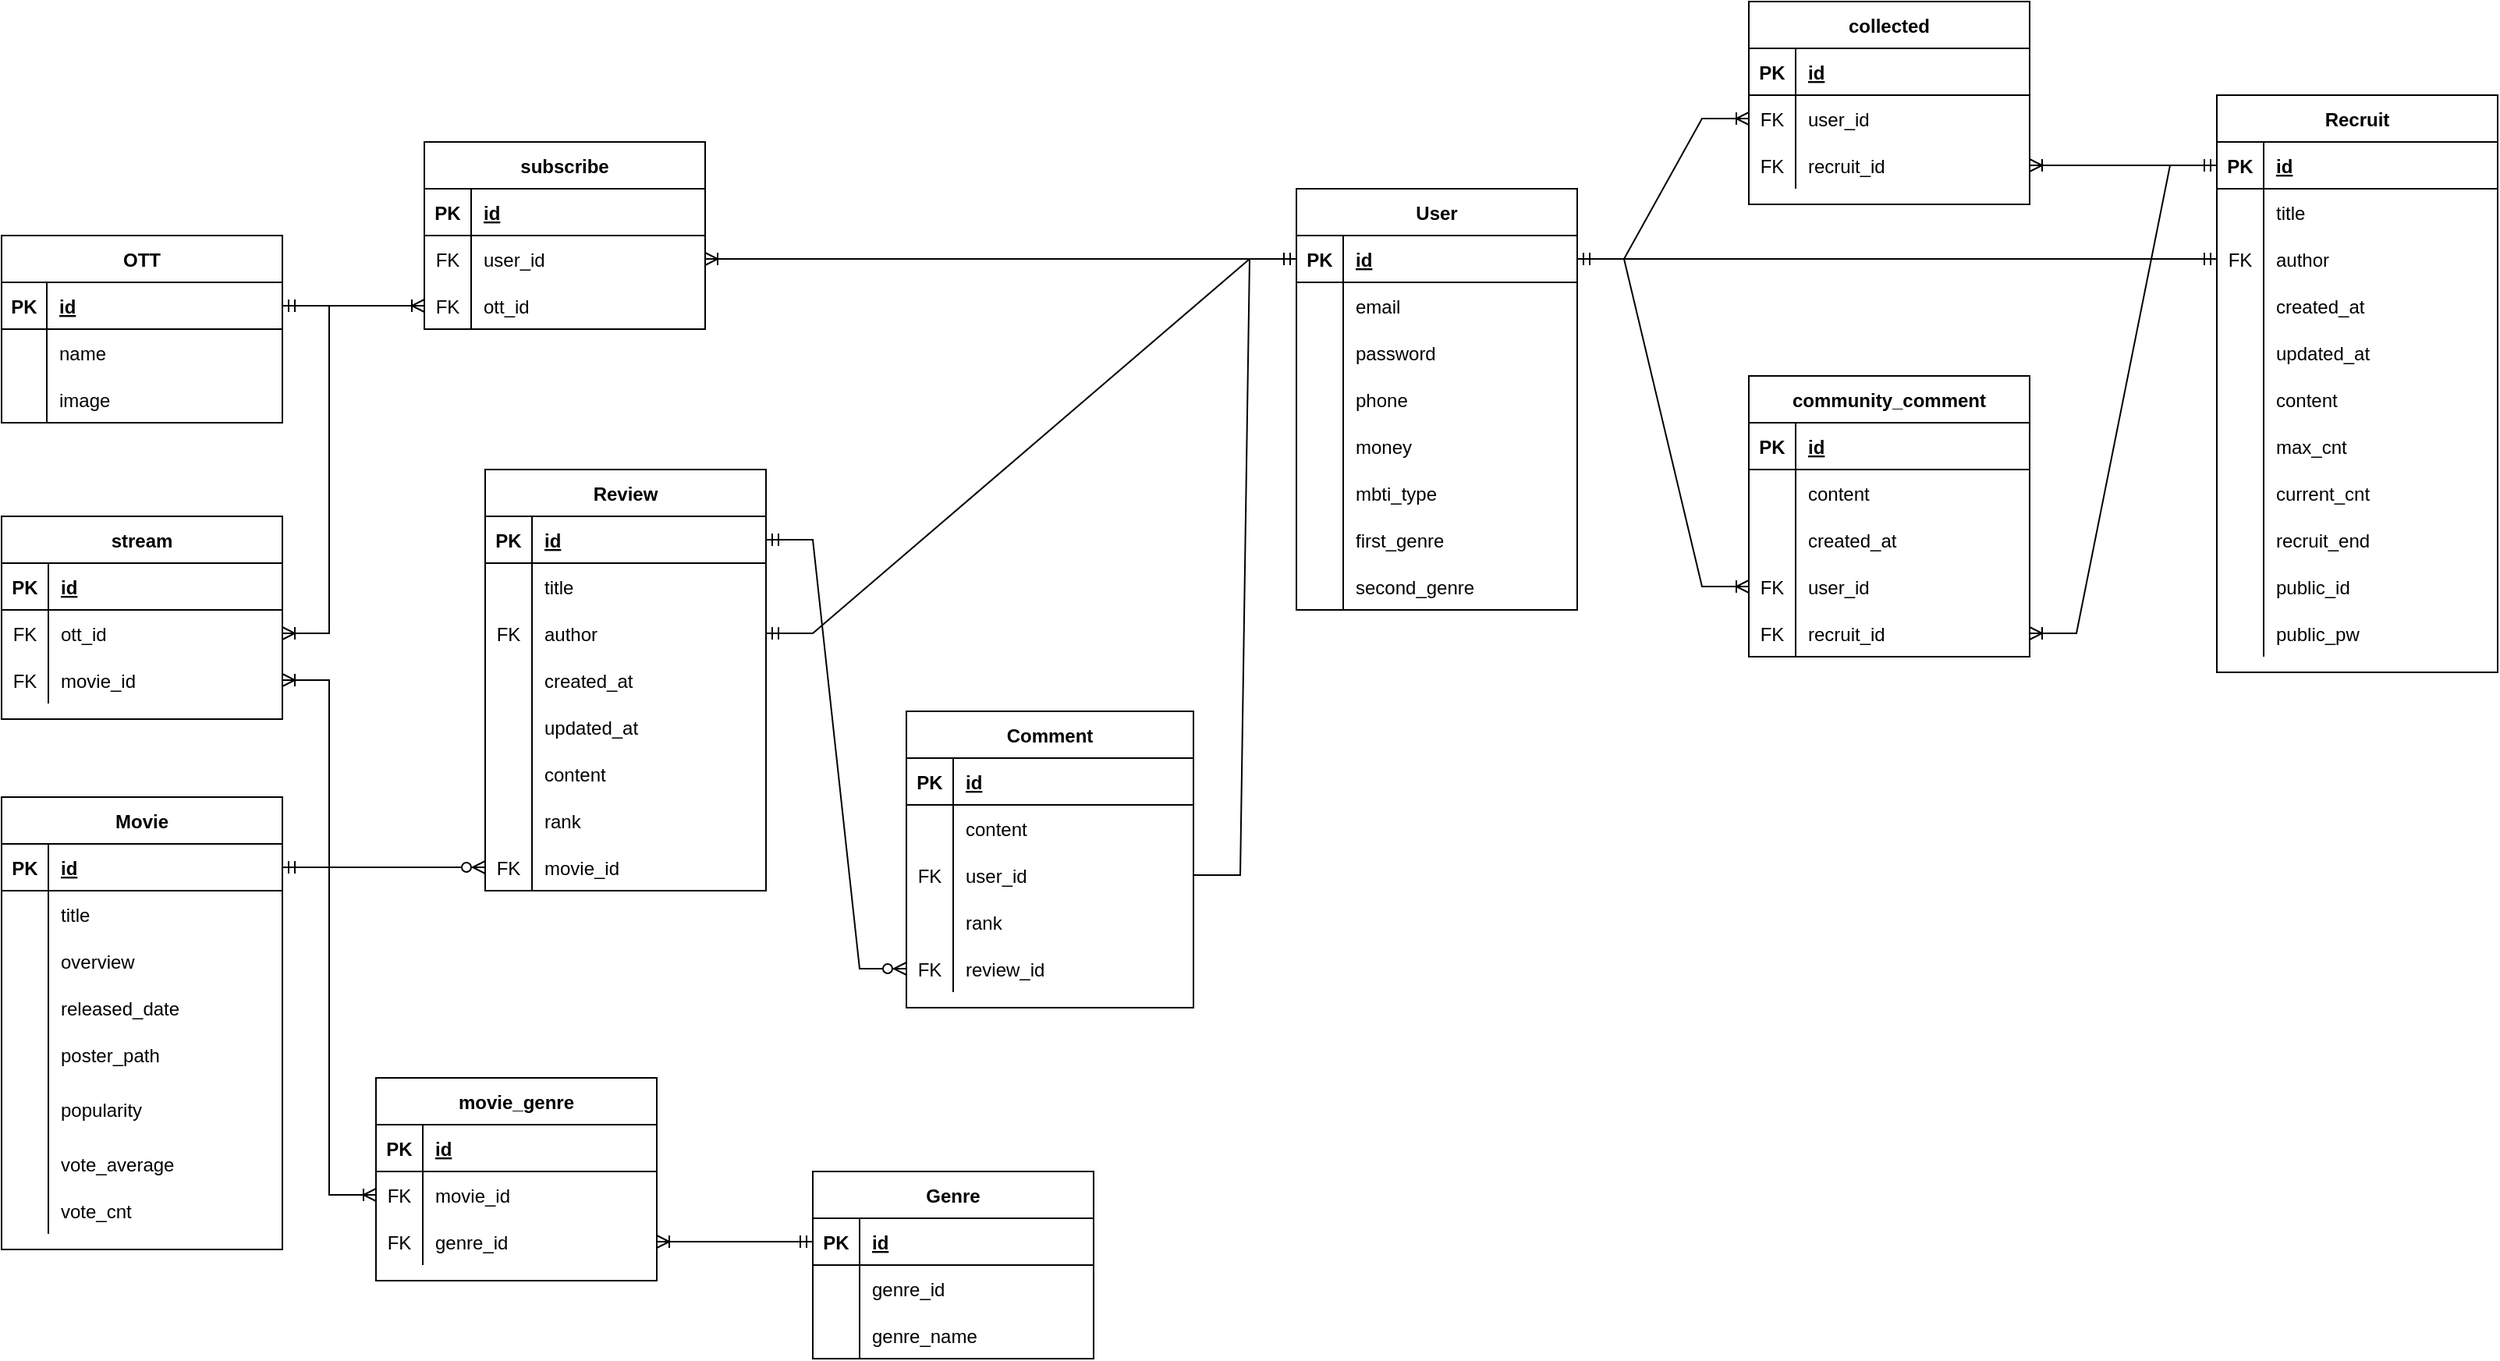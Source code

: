 <mxfile version="15.8.2" type="github">
  <diagram id="ubTG_GX6shABJLh9Sqw6" name="Page-1">
    <mxGraphModel dx="2889" dy="2451" grid="1" gridSize="10" guides="1" tooltips="1" connect="1" arrows="1" fold="1" page="1" pageScale="1" pageWidth="827" pageHeight="1169" math="0" shadow="0">
      <root>
        <mxCell id="0" />
        <mxCell id="1" parent="0" />
        <mxCell id="ecc1N9yx-_kXn6yP6dTV-6" value="User" style="shape=table;startSize=30;container=1;collapsible=1;childLayout=tableLayout;fixedRows=1;rowLines=0;fontStyle=1;align=center;resizeLast=1;" parent="1" vertex="1">
          <mxGeometry x="340" y="60" width="180" height="270" as="geometry" />
        </mxCell>
        <mxCell id="ecc1N9yx-_kXn6yP6dTV-7" value="" style="shape=partialRectangle;collapsible=0;dropTarget=0;pointerEvents=0;fillColor=none;top=0;left=0;bottom=1;right=0;points=[[0,0.5],[1,0.5]];portConstraint=eastwest;" parent="ecc1N9yx-_kXn6yP6dTV-6" vertex="1">
          <mxGeometry y="30" width="180" height="30" as="geometry" />
        </mxCell>
        <mxCell id="ecc1N9yx-_kXn6yP6dTV-8" value="PK" style="shape=partialRectangle;connectable=0;fillColor=none;top=0;left=0;bottom=0;right=0;fontStyle=1;overflow=hidden;" parent="ecc1N9yx-_kXn6yP6dTV-7" vertex="1">
          <mxGeometry width="30" height="30" as="geometry">
            <mxRectangle width="30" height="30" as="alternateBounds" />
          </mxGeometry>
        </mxCell>
        <mxCell id="ecc1N9yx-_kXn6yP6dTV-9" value="id" style="shape=partialRectangle;connectable=0;fillColor=none;top=0;left=0;bottom=0;right=0;align=left;spacingLeft=6;fontStyle=5;overflow=hidden;" parent="ecc1N9yx-_kXn6yP6dTV-7" vertex="1">
          <mxGeometry x="30" width="150" height="30" as="geometry">
            <mxRectangle width="150" height="30" as="alternateBounds" />
          </mxGeometry>
        </mxCell>
        <mxCell id="ecc1N9yx-_kXn6yP6dTV-10" value="" style="shape=partialRectangle;collapsible=0;dropTarget=0;pointerEvents=0;fillColor=none;top=0;left=0;bottom=0;right=0;points=[[0,0.5],[1,0.5]];portConstraint=eastwest;" parent="ecc1N9yx-_kXn6yP6dTV-6" vertex="1">
          <mxGeometry y="60" width="180" height="30" as="geometry" />
        </mxCell>
        <mxCell id="ecc1N9yx-_kXn6yP6dTV-11" value="" style="shape=partialRectangle;connectable=0;fillColor=none;top=0;left=0;bottom=0;right=0;editable=1;overflow=hidden;" parent="ecc1N9yx-_kXn6yP6dTV-10" vertex="1">
          <mxGeometry width="30" height="30" as="geometry">
            <mxRectangle width="30" height="30" as="alternateBounds" />
          </mxGeometry>
        </mxCell>
        <mxCell id="ecc1N9yx-_kXn6yP6dTV-12" value="email" style="shape=partialRectangle;connectable=0;fillColor=none;top=0;left=0;bottom=0;right=0;align=left;spacingLeft=6;overflow=hidden;" parent="ecc1N9yx-_kXn6yP6dTV-10" vertex="1">
          <mxGeometry x="30" width="150" height="30" as="geometry">
            <mxRectangle width="150" height="30" as="alternateBounds" />
          </mxGeometry>
        </mxCell>
        <mxCell id="ecc1N9yx-_kXn6yP6dTV-13" value="" style="shape=partialRectangle;collapsible=0;dropTarget=0;pointerEvents=0;fillColor=none;top=0;left=0;bottom=0;right=0;points=[[0,0.5],[1,0.5]];portConstraint=eastwest;" parent="ecc1N9yx-_kXn6yP6dTV-6" vertex="1">
          <mxGeometry y="90" width="180" height="30" as="geometry" />
        </mxCell>
        <mxCell id="ecc1N9yx-_kXn6yP6dTV-14" value="" style="shape=partialRectangle;connectable=0;fillColor=none;top=0;left=0;bottom=0;right=0;editable=1;overflow=hidden;" parent="ecc1N9yx-_kXn6yP6dTV-13" vertex="1">
          <mxGeometry width="30" height="30" as="geometry">
            <mxRectangle width="30" height="30" as="alternateBounds" />
          </mxGeometry>
        </mxCell>
        <mxCell id="ecc1N9yx-_kXn6yP6dTV-15" value="password" style="shape=partialRectangle;connectable=0;fillColor=none;top=0;left=0;bottom=0;right=0;align=left;spacingLeft=6;overflow=hidden;" parent="ecc1N9yx-_kXn6yP6dTV-13" vertex="1">
          <mxGeometry x="30" width="150" height="30" as="geometry">
            <mxRectangle width="150" height="30" as="alternateBounds" />
          </mxGeometry>
        </mxCell>
        <mxCell id="ecc1N9yx-_kXn6yP6dTV-16" value="" style="shape=partialRectangle;collapsible=0;dropTarget=0;pointerEvents=0;fillColor=none;top=0;left=0;bottom=0;right=0;points=[[0,0.5],[1,0.5]];portConstraint=eastwest;" parent="ecc1N9yx-_kXn6yP6dTV-6" vertex="1">
          <mxGeometry y="120" width="180" height="30" as="geometry" />
        </mxCell>
        <mxCell id="ecc1N9yx-_kXn6yP6dTV-17" value="" style="shape=partialRectangle;connectable=0;fillColor=none;top=0;left=0;bottom=0;right=0;editable=1;overflow=hidden;" parent="ecc1N9yx-_kXn6yP6dTV-16" vertex="1">
          <mxGeometry width="30" height="30" as="geometry">
            <mxRectangle width="30" height="30" as="alternateBounds" />
          </mxGeometry>
        </mxCell>
        <mxCell id="ecc1N9yx-_kXn6yP6dTV-18" value="phone" style="shape=partialRectangle;connectable=0;fillColor=none;top=0;left=0;bottom=0;right=0;align=left;spacingLeft=6;overflow=hidden;" parent="ecc1N9yx-_kXn6yP6dTV-16" vertex="1">
          <mxGeometry x="30" width="150" height="30" as="geometry">
            <mxRectangle width="150" height="30" as="alternateBounds" />
          </mxGeometry>
        </mxCell>
        <mxCell id="dUZUkedqEOcC5XDi78VR-15" value="" style="shape=partialRectangle;collapsible=0;dropTarget=0;pointerEvents=0;fillColor=none;top=0;left=0;bottom=0;right=0;points=[[0,0.5],[1,0.5]];portConstraint=eastwest;" parent="ecc1N9yx-_kXn6yP6dTV-6" vertex="1">
          <mxGeometry y="150" width="180" height="30" as="geometry" />
        </mxCell>
        <mxCell id="dUZUkedqEOcC5XDi78VR-16" value="" style="shape=partialRectangle;connectable=0;fillColor=none;top=0;left=0;bottom=0;right=0;editable=1;overflow=hidden;" parent="dUZUkedqEOcC5XDi78VR-15" vertex="1">
          <mxGeometry width="30" height="30" as="geometry">
            <mxRectangle width="30" height="30" as="alternateBounds" />
          </mxGeometry>
        </mxCell>
        <mxCell id="dUZUkedqEOcC5XDi78VR-17" value="money" style="shape=partialRectangle;connectable=0;fillColor=none;top=0;left=0;bottom=0;right=0;align=left;spacingLeft=6;overflow=hidden;" parent="dUZUkedqEOcC5XDi78VR-15" vertex="1">
          <mxGeometry x="30" width="150" height="30" as="geometry">
            <mxRectangle width="150" height="30" as="alternateBounds" />
          </mxGeometry>
        </mxCell>
        <mxCell id="ecc1N9yx-_kXn6yP6dTV-84" value="" style="shape=partialRectangle;collapsible=0;dropTarget=0;pointerEvents=0;fillColor=none;top=0;left=0;bottom=0;right=0;points=[[0,0.5],[1,0.5]];portConstraint=eastwest;" parent="ecc1N9yx-_kXn6yP6dTV-6" vertex="1">
          <mxGeometry y="180" width="180" height="30" as="geometry" />
        </mxCell>
        <mxCell id="ecc1N9yx-_kXn6yP6dTV-85" value="" style="shape=partialRectangle;connectable=0;fillColor=none;top=0;left=0;bottom=0;right=0;editable=1;overflow=hidden;" parent="ecc1N9yx-_kXn6yP6dTV-84" vertex="1">
          <mxGeometry width="30" height="30" as="geometry">
            <mxRectangle width="30" height="30" as="alternateBounds" />
          </mxGeometry>
        </mxCell>
        <mxCell id="ecc1N9yx-_kXn6yP6dTV-86" value="mbti_type" style="shape=partialRectangle;connectable=0;fillColor=none;top=0;left=0;bottom=0;right=0;align=left;spacingLeft=6;overflow=hidden;" parent="ecc1N9yx-_kXn6yP6dTV-84" vertex="1">
          <mxGeometry x="30" width="150" height="30" as="geometry">
            <mxRectangle width="150" height="30" as="alternateBounds" />
          </mxGeometry>
        </mxCell>
        <mxCell id="dUZUkedqEOcC5XDi78VR-19" value="" style="shape=partialRectangle;collapsible=0;dropTarget=0;pointerEvents=0;fillColor=none;top=0;left=0;bottom=0;right=0;points=[[0,0.5],[1,0.5]];portConstraint=eastwest;" parent="ecc1N9yx-_kXn6yP6dTV-6" vertex="1">
          <mxGeometry y="210" width="180" height="30" as="geometry" />
        </mxCell>
        <mxCell id="dUZUkedqEOcC5XDi78VR-20" value="" style="shape=partialRectangle;connectable=0;fillColor=none;top=0;left=0;bottom=0;right=0;editable=1;overflow=hidden;" parent="dUZUkedqEOcC5XDi78VR-19" vertex="1">
          <mxGeometry width="30" height="30" as="geometry">
            <mxRectangle width="30" height="30" as="alternateBounds" />
          </mxGeometry>
        </mxCell>
        <mxCell id="dUZUkedqEOcC5XDi78VR-21" value="first_genre" style="shape=partialRectangle;connectable=0;fillColor=none;top=0;left=0;bottom=0;right=0;align=left;spacingLeft=6;overflow=hidden;" parent="dUZUkedqEOcC5XDi78VR-19" vertex="1">
          <mxGeometry x="30" width="150" height="30" as="geometry">
            <mxRectangle width="150" height="30" as="alternateBounds" />
          </mxGeometry>
        </mxCell>
        <mxCell id="dUZUkedqEOcC5XDi78VR-23" value="" style="shape=partialRectangle;collapsible=0;dropTarget=0;pointerEvents=0;fillColor=none;top=0;left=0;bottom=0;right=0;points=[[0,0.5],[1,0.5]];portConstraint=eastwest;" parent="ecc1N9yx-_kXn6yP6dTV-6" vertex="1">
          <mxGeometry y="240" width="180" height="30" as="geometry" />
        </mxCell>
        <mxCell id="dUZUkedqEOcC5XDi78VR-24" value="" style="shape=partialRectangle;connectable=0;fillColor=none;top=0;left=0;bottom=0;right=0;editable=1;overflow=hidden;" parent="dUZUkedqEOcC5XDi78VR-23" vertex="1">
          <mxGeometry width="30" height="30" as="geometry">
            <mxRectangle width="30" height="30" as="alternateBounds" />
          </mxGeometry>
        </mxCell>
        <mxCell id="dUZUkedqEOcC5XDi78VR-25" value="second_genre" style="shape=partialRectangle;connectable=0;fillColor=none;top=0;left=0;bottom=0;right=0;align=left;spacingLeft=6;overflow=hidden;" parent="dUZUkedqEOcC5XDi78VR-23" vertex="1">
          <mxGeometry x="30" width="150" height="30" as="geometry">
            <mxRectangle width="150" height="30" as="alternateBounds" />
          </mxGeometry>
        </mxCell>
        <mxCell id="ecc1N9yx-_kXn6yP6dTV-19" value="Movie" style="shape=table;startSize=30;container=1;collapsible=1;childLayout=tableLayout;fixedRows=1;rowLines=0;fontStyle=1;align=center;resizeLast=1;" parent="1" vertex="1">
          <mxGeometry x="-490" y="450" width="180" height="290" as="geometry" />
        </mxCell>
        <mxCell id="ecc1N9yx-_kXn6yP6dTV-20" value="" style="shape=partialRectangle;collapsible=0;dropTarget=0;pointerEvents=0;fillColor=none;top=0;left=0;bottom=1;right=0;points=[[0,0.5],[1,0.5]];portConstraint=eastwest;" parent="ecc1N9yx-_kXn6yP6dTV-19" vertex="1">
          <mxGeometry y="30" width="180" height="30" as="geometry" />
        </mxCell>
        <mxCell id="ecc1N9yx-_kXn6yP6dTV-21" value="PK" style="shape=partialRectangle;connectable=0;fillColor=none;top=0;left=0;bottom=0;right=0;fontStyle=1;overflow=hidden;" parent="ecc1N9yx-_kXn6yP6dTV-20" vertex="1">
          <mxGeometry width="30" height="30" as="geometry">
            <mxRectangle width="30" height="30" as="alternateBounds" />
          </mxGeometry>
        </mxCell>
        <mxCell id="ecc1N9yx-_kXn6yP6dTV-22" value="id" style="shape=partialRectangle;connectable=0;fillColor=none;top=0;left=0;bottom=0;right=0;align=left;spacingLeft=6;fontStyle=5;overflow=hidden;" parent="ecc1N9yx-_kXn6yP6dTV-20" vertex="1">
          <mxGeometry x="30" width="150" height="30" as="geometry">
            <mxRectangle width="150" height="30" as="alternateBounds" />
          </mxGeometry>
        </mxCell>
        <mxCell id="ecc1N9yx-_kXn6yP6dTV-66" value="" style="shape=partialRectangle;collapsible=0;dropTarget=0;pointerEvents=0;fillColor=none;top=0;left=0;bottom=0;right=0;points=[[0,0.5],[1,0.5]];portConstraint=eastwest;" parent="ecc1N9yx-_kXn6yP6dTV-19" vertex="1">
          <mxGeometry y="60" width="180" height="30" as="geometry" />
        </mxCell>
        <mxCell id="ecc1N9yx-_kXn6yP6dTV-67" value="" style="shape=partialRectangle;connectable=0;fillColor=none;top=0;left=0;bottom=0;right=0;editable=1;overflow=hidden;" parent="ecc1N9yx-_kXn6yP6dTV-66" vertex="1">
          <mxGeometry width="30" height="30" as="geometry">
            <mxRectangle width="30" height="30" as="alternateBounds" />
          </mxGeometry>
        </mxCell>
        <mxCell id="ecc1N9yx-_kXn6yP6dTV-68" value="title" style="shape=partialRectangle;connectable=0;fillColor=none;top=0;left=0;bottom=0;right=0;align=left;spacingLeft=6;overflow=hidden;" parent="ecc1N9yx-_kXn6yP6dTV-66" vertex="1">
          <mxGeometry x="30" width="150" height="30" as="geometry">
            <mxRectangle width="150" height="30" as="alternateBounds" />
          </mxGeometry>
        </mxCell>
        <mxCell id="ecc1N9yx-_kXn6yP6dTV-29" value="" style="shape=partialRectangle;collapsible=0;dropTarget=0;pointerEvents=0;fillColor=none;top=0;left=0;bottom=0;right=0;points=[[0,0.5],[1,0.5]];portConstraint=eastwest;" parent="ecc1N9yx-_kXn6yP6dTV-19" vertex="1">
          <mxGeometry y="90" width="180" height="30" as="geometry" />
        </mxCell>
        <mxCell id="ecc1N9yx-_kXn6yP6dTV-30" value="" style="shape=partialRectangle;connectable=0;fillColor=none;top=0;left=0;bottom=0;right=0;editable=1;overflow=hidden;" parent="ecc1N9yx-_kXn6yP6dTV-29" vertex="1">
          <mxGeometry width="30" height="30" as="geometry">
            <mxRectangle width="30" height="30" as="alternateBounds" />
          </mxGeometry>
        </mxCell>
        <mxCell id="ecc1N9yx-_kXn6yP6dTV-31" value="overview" style="shape=partialRectangle;connectable=0;fillColor=none;top=0;left=0;bottom=0;right=0;align=left;spacingLeft=6;overflow=hidden;" parent="ecc1N9yx-_kXn6yP6dTV-29" vertex="1">
          <mxGeometry x="30" width="150" height="30" as="geometry">
            <mxRectangle width="150" height="30" as="alternateBounds" />
          </mxGeometry>
        </mxCell>
        <mxCell id="dUZUkedqEOcC5XDi78VR-81" value="" style="shape=partialRectangle;collapsible=0;dropTarget=0;pointerEvents=0;fillColor=none;top=0;left=0;bottom=0;right=0;points=[[0,0.5],[1,0.5]];portConstraint=eastwest;" parent="ecc1N9yx-_kXn6yP6dTV-19" vertex="1">
          <mxGeometry y="120" width="180" height="30" as="geometry" />
        </mxCell>
        <mxCell id="dUZUkedqEOcC5XDi78VR-82" value="" style="shape=partialRectangle;connectable=0;fillColor=none;top=0;left=0;bottom=0;right=0;editable=1;overflow=hidden;" parent="dUZUkedqEOcC5XDi78VR-81" vertex="1">
          <mxGeometry width="30" height="30" as="geometry">
            <mxRectangle width="30" height="30" as="alternateBounds" />
          </mxGeometry>
        </mxCell>
        <mxCell id="dUZUkedqEOcC5XDi78VR-83" value="released_date" style="shape=partialRectangle;connectable=0;fillColor=none;top=0;left=0;bottom=0;right=0;align=left;spacingLeft=6;overflow=hidden;" parent="dUZUkedqEOcC5XDi78VR-81" vertex="1">
          <mxGeometry x="30" width="150" height="30" as="geometry">
            <mxRectangle width="150" height="30" as="alternateBounds" />
          </mxGeometry>
        </mxCell>
        <mxCell id="dUZUkedqEOcC5XDi78VR-85" value="" style="shape=partialRectangle;collapsible=0;dropTarget=0;pointerEvents=0;fillColor=none;top=0;left=0;bottom=0;right=0;points=[[0,0.5],[1,0.5]];portConstraint=eastwest;" parent="ecc1N9yx-_kXn6yP6dTV-19" vertex="1">
          <mxGeometry y="150" width="180" height="30" as="geometry" />
        </mxCell>
        <mxCell id="dUZUkedqEOcC5XDi78VR-86" value="" style="shape=partialRectangle;connectable=0;fillColor=none;top=0;left=0;bottom=0;right=0;editable=1;overflow=hidden;" parent="dUZUkedqEOcC5XDi78VR-85" vertex="1">
          <mxGeometry width="30" height="30" as="geometry">
            <mxRectangle width="30" height="30" as="alternateBounds" />
          </mxGeometry>
        </mxCell>
        <mxCell id="dUZUkedqEOcC5XDi78VR-87" value="poster_path" style="shape=partialRectangle;connectable=0;fillColor=none;top=0;left=0;bottom=0;right=0;align=left;spacingLeft=6;overflow=hidden;" parent="dUZUkedqEOcC5XDi78VR-85" vertex="1">
          <mxGeometry x="30" width="150" height="30" as="geometry">
            <mxRectangle width="150" height="30" as="alternateBounds" />
          </mxGeometry>
        </mxCell>
        <mxCell id="dUZUkedqEOcC5XDi78VR-89" value="" style="shape=partialRectangle;collapsible=0;dropTarget=0;pointerEvents=0;fillColor=none;top=0;left=0;bottom=0;right=0;points=[[0,0.5],[1,0.5]];portConstraint=eastwest;" parent="ecc1N9yx-_kXn6yP6dTV-19" vertex="1">
          <mxGeometry y="180" width="180" height="40" as="geometry" />
        </mxCell>
        <mxCell id="dUZUkedqEOcC5XDi78VR-90" value="" style="shape=partialRectangle;connectable=0;fillColor=none;top=0;left=0;bottom=0;right=0;editable=1;overflow=hidden;" parent="dUZUkedqEOcC5XDi78VR-89" vertex="1">
          <mxGeometry width="30" height="40" as="geometry">
            <mxRectangle width="30" height="40" as="alternateBounds" />
          </mxGeometry>
        </mxCell>
        <mxCell id="dUZUkedqEOcC5XDi78VR-91" value="popularity" style="shape=partialRectangle;connectable=0;fillColor=none;top=0;left=0;bottom=0;right=0;align=left;spacingLeft=6;overflow=hidden;" parent="dUZUkedqEOcC5XDi78VR-89" vertex="1">
          <mxGeometry x="30" width="150" height="40" as="geometry">
            <mxRectangle width="150" height="40" as="alternateBounds" />
          </mxGeometry>
        </mxCell>
        <mxCell id="dUZUkedqEOcC5XDi78VR-93" value="" style="shape=partialRectangle;collapsible=0;dropTarget=0;pointerEvents=0;fillColor=none;top=0;left=0;bottom=0;right=0;points=[[0,0.5],[1,0.5]];portConstraint=eastwest;" parent="ecc1N9yx-_kXn6yP6dTV-19" vertex="1">
          <mxGeometry y="220" width="180" height="30" as="geometry" />
        </mxCell>
        <mxCell id="dUZUkedqEOcC5XDi78VR-94" value="" style="shape=partialRectangle;connectable=0;fillColor=none;top=0;left=0;bottom=0;right=0;editable=1;overflow=hidden;" parent="dUZUkedqEOcC5XDi78VR-93" vertex="1">
          <mxGeometry width="30" height="30" as="geometry">
            <mxRectangle width="30" height="30" as="alternateBounds" />
          </mxGeometry>
        </mxCell>
        <mxCell id="dUZUkedqEOcC5XDi78VR-95" value="vote_average" style="shape=partialRectangle;connectable=0;fillColor=none;top=0;left=0;bottom=0;right=0;align=left;spacingLeft=6;overflow=hidden;" parent="dUZUkedqEOcC5XDi78VR-93" vertex="1">
          <mxGeometry x="30" width="150" height="30" as="geometry">
            <mxRectangle width="150" height="30" as="alternateBounds" />
          </mxGeometry>
        </mxCell>
        <mxCell id="dUZUkedqEOcC5XDi78VR-97" value="" style="shape=partialRectangle;collapsible=0;dropTarget=0;pointerEvents=0;fillColor=none;top=0;left=0;bottom=0;right=0;points=[[0,0.5],[1,0.5]];portConstraint=eastwest;" parent="ecc1N9yx-_kXn6yP6dTV-19" vertex="1">
          <mxGeometry y="250" width="180" height="30" as="geometry" />
        </mxCell>
        <mxCell id="dUZUkedqEOcC5XDi78VR-98" value="" style="shape=partialRectangle;connectable=0;fillColor=none;top=0;left=0;bottom=0;right=0;editable=1;overflow=hidden;" parent="dUZUkedqEOcC5XDi78VR-97" vertex="1">
          <mxGeometry width="30" height="30" as="geometry">
            <mxRectangle width="30" height="30" as="alternateBounds" />
          </mxGeometry>
        </mxCell>
        <mxCell id="dUZUkedqEOcC5XDi78VR-99" value="vote_cnt" style="shape=partialRectangle;connectable=0;fillColor=none;top=0;left=0;bottom=0;right=0;align=left;spacingLeft=6;overflow=hidden;" parent="dUZUkedqEOcC5XDi78VR-97" vertex="1">
          <mxGeometry x="30" width="150" height="30" as="geometry">
            <mxRectangle width="150" height="30" as="alternateBounds" />
          </mxGeometry>
        </mxCell>
        <mxCell id="ecc1N9yx-_kXn6yP6dTV-40" value="OTT" style="shape=table;startSize=30;container=1;collapsible=1;childLayout=tableLayout;fixedRows=1;rowLines=0;fontStyle=1;align=center;resizeLast=1;" parent="1" vertex="1">
          <mxGeometry x="-490" y="90" width="180" height="120" as="geometry" />
        </mxCell>
        <mxCell id="ecc1N9yx-_kXn6yP6dTV-41" value="" style="shape=partialRectangle;collapsible=0;dropTarget=0;pointerEvents=0;fillColor=none;top=0;left=0;bottom=1;right=0;points=[[0,0.5],[1,0.5]];portConstraint=eastwest;" parent="ecc1N9yx-_kXn6yP6dTV-40" vertex="1">
          <mxGeometry y="30" width="180" height="30" as="geometry" />
        </mxCell>
        <mxCell id="ecc1N9yx-_kXn6yP6dTV-42" value="PK" style="shape=partialRectangle;connectable=0;fillColor=none;top=0;left=0;bottom=0;right=0;fontStyle=1;overflow=hidden;" parent="ecc1N9yx-_kXn6yP6dTV-41" vertex="1">
          <mxGeometry width="29" height="30" as="geometry">
            <mxRectangle width="29" height="30" as="alternateBounds" />
          </mxGeometry>
        </mxCell>
        <mxCell id="ecc1N9yx-_kXn6yP6dTV-43" value="id" style="shape=partialRectangle;connectable=0;fillColor=none;top=0;left=0;bottom=0;right=0;align=left;spacingLeft=6;fontStyle=5;overflow=hidden;" parent="ecc1N9yx-_kXn6yP6dTV-41" vertex="1">
          <mxGeometry x="29" width="151" height="30" as="geometry">
            <mxRectangle width="151" height="30" as="alternateBounds" />
          </mxGeometry>
        </mxCell>
        <mxCell id="ecc1N9yx-_kXn6yP6dTV-44" value="" style="shape=partialRectangle;collapsible=0;dropTarget=0;pointerEvents=0;fillColor=none;top=0;left=0;bottom=0;right=0;points=[[0,0.5],[1,0.5]];portConstraint=eastwest;" parent="ecc1N9yx-_kXn6yP6dTV-40" vertex="1">
          <mxGeometry y="60" width="180" height="30" as="geometry" />
        </mxCell>
        <mxCell id="ecc1N9yx-_kXn6yP6dTV-45" value="" style="shape=partialRectangle;connectable=0;fillColor=none;top=0;left=0;bottom=0;right=0;editable=1;overflow=hidden;" parent="ecc1N9yx-_kXn6yP6dTV-44" vertex="1">
          <mxGeometry width="29" height="30" as="geometry">
            <mxRectangle width="29" height="30" as="alternateBounds" />
          </mxGeometry>
        </mxCell>
        <mxCell id="ecc1N9yx-_kXn6yP6dTV-46" value="name" style="shape=partialRectangle;connectable=0;fillColor=none;top=0;left=0;bottom=0;right=0;align=left;spacingLeft=6;overflow=hidden;" parent="ecc1N9yx-_kXn6yP6dTV-44" vertex="1">
          <mxGeometry x="29" width="151" height="30" as="geometry">
            <mxRectangle width="151" height="30" as="alternateBounds" />
          </mxGeometry>
        </mxCell>
        <mxCell id="ecc1N9yx-_kXn6yP6dTV-153" value="" style="shape=partialRectangle;collapsible=0;dropTarget=0;pointerEvents=0;fillColor=none;top=0;left=0;bottom=0;right=0;points=[[0,0.5],[1,0.5]];portConstraint=eastwest;" parent="ecc1N9yx-_kXn6yP6dTV-40" vertex="1">
          <mxGeometry y="90" width="180" height="30" as="geometry" />
        </mxCell>
        <mxCell id="ecc1N9yx-_kXn6yP6dTV-154" value="" style="shape=partialRectangle;connectable=0;fillColor=none;top=0;left=0;bottom=0;right=0;editable=1;overflow=hidden;" parent="ecc1N9yx-_kXn6yP6dTV-153" vertex="1">
          <mxGeometry width="29" height="30" as="geometry">
            <mxRectangle width="29" height="30" as="alternateBounds" />
          </mxGeometry>
        </mxCell>
        <mxCell id="ecc1N9yx-_kXn6yP6dTV-155" value="image" style="shape=partialRectangle;connectable=0;fillColor=none;top=0;left=0;bottom=0;right=0;align=left;spacingLeft=6;overflow=hidden;" parent="ecc1N9yx-_kXn6yP6dTV-153" vertex="1">
          <mxGeometry x="29" width="151" height="30" as="geometry">
            <mxRectangle width="151" height="30" as="alternateBounds" />
          </mxGeometry>
        </mxCell>
        <mxCell id="ecc1N9yx-_kXn6yP6dTV-87" value="subscribe" style="shape=table;startSize=30;container=1;collapsible=1;childLayout=tableLayout;fixedRows=1;rowLines=0;fontStyle=1;align=center;resizeLast=1;" parent="1" vertex="1">
          <mxGeometry x="-219" y="30" width="180" height="120" as="geometry" />
        </mxCell>
        <mxCell id="ecc1N9yx-_kXn6yP6dTV-88" value="" style="shape=partialRectangle;collapsible=0;dropTarget=0;pointerEvents=0;fillColor=none;top=0;left=0;bottom=1;right=0;points=[[0,0.5],[1,0.5]];portConstraint=eastwest;" parent="ecc1N9yx-_kXn6yP6dTV-87" vertex="1">
          <mxGeometry y="30" width="180" height="30" as="geometry" />
        </mxCell>
        <mxCell id="ecc1N9yx-_kXn6yP6dTV-89" value="PK" style="shape=partialRectangle;connectable=0;fillColor=none;top=0;left=0;bottom=0;right=0;fontStyle=1;overflow=hidden;" parent="ecc1N9yx-_kXn6yP6dTV-88" vertex="1">
          <mxGeometry width="30" height="30" as="geometry">
            <mxRectangle width="30" height="30" as="alternateBounds" />
          </mxGeometry>
        </mxCell>
        <mxCell id="ecc1N9yx-_kXn6yP6dTV-90" value="id" style="shape=partialRectangle;connectable=0;fillColor=none;top=0;left=0;bottom=0;right=0;align=left;spacingLeft=6;fontStyle=5;overflow=hidden;" parent="ecc1N9yx-_kXn6yP6dTV-88" vertex="1">
          <mxGeometry x="30" width="150" height="30" as="geometry">
            <mxRectangle width="150" height="30" as="alternateBounds" />
          </mxGeometry>
        </mxCell>
        <mxCell id="ecc1N9yx-_kXn6yP6dTV-91" value="" style="shape=partialRectangle;collapsible=0;dropTarget=0;pointerEvents=0;fillColor=none;top=0;left=0;bottom=0;right=0;points=[[0,0.5],[1,0.5]];portConstraint=eastwest;" parent="ecc1N9yx-_kXn6yP6dTV-87" vertex="1">
          <mxGeometry y="60" width="180" height="30" as="geometry" />
        </mxCell>
        <mxCell id="ecc1N9yx-_kXn6yP6dTV-92" value="FK" style="shape=partialRectangle;connectable=0;fillColor=none;top=0;left=0;bottom=0;right=0;editable=1;overflow=hidden;" parent="ecc1N9yx-_kXn6yP6dTV-91" vertex="1">
          <mxGeometry width="30" height="30" as="geometry">
            <mxRectangle width="30" height="30" as="alternateBounds" />
          </mxGeometry>
        </mxCell>
        <mxCell id="ecc1N9yx-_kXn6yP6dTV-93" value="user_id" style="shape=partialRectangle;connectable=0;fillColor=none;top=0;left=0;bottom=0;right=0;align=left;spacingLeft=6;overflow=hidden;" parent="ecc1N9yx-_kXn6yP6dTV-91" vertex="1">
          <mxGeometry x="30" width="150" height="30" as="geometry">
            <mxRectangle width="150" height="30" as="alternateBounds" />
          </mxGeometry>
        </mxCell>
        <mxCell id="ecc1N9yx-_kXn6yP6dTV-94" value="" style="shape=partialRectangle;collapsible=0;dropTarget=0;pointerEvents=0;fillColor=none;top=0;left=0;bottom=0;right=0;points=[[0,0.5],[1,0.5]];portConstraint=eastwest;" parent="ecc1N9yx-_kXn6yP6dTV-87" vertex="1">
          <mxGeometry y="90" width="180" height="30" as="geometry" />
        </mxCell>
        <mxCell id="ecc1N9yx-_kXn6yP6dTV-95" value="FK" style="shape=partialRectangle;connectable=0;fillColor=none;top=0;left=0;bottom=0;right=0;editable=1;overflow=hidden;" parent="ecc1N9yx-_kXn6yP6dTV-94" vertex="1">
          <mxGeometry width="30" height="30" as="geometry">
            <mxRectangle width="30" height="30" as="alternateBounds" />
          </mxGeometry>
        </mxCell>
        <mxCell id="ecc1N9yx-_kXn6yP6dTV-96" value="ott_id" style="shape=partialRectangle;connectable=0;fillColor=none;top=0;left=0;bottom=0;right=0;align=left;spacingLeft=6;overflow=hidden;" parent="ecc1N9yx-_kXn6yP6dTV-94" vertex="1">
          <mxGeometry x="30" width="150" height="30" as="geometry">
            <mxRectangle width="150" height="30" as="alternateBounds" />
          </mxGeometry>
        </mxCell>
        <mxCell id="ecc1N9yx-_kXn6yP6dTV-100" value="" style="edgeStyle=entityRelationEdgeStyle;fontSize=12;html=1;endArrow=ERoneToMany;startArrow=ERmandOne;rounded=0;entryX=1;entryY=0.5;entryDx=0;entryDy=0;exitX=0;exitY=0.5;exitDx=0;exitDy=0;" parent="1" source="ecc1N9yx-_kXn6yP6dTV-7" target="ecc1N9yx-_kXn6yP6dTV-91" edge="1">
          <mxGeometry width="100" height="100" relative="1" as="geometry">
            <mxPoint x="281" y="450" as="sourcePoint" />
            <mxPoint x="381" y="350" as="targetPoint" />
          </mxGeometry>
        </mxCell>
        <mxCell id="ecc1N9yx-_kXn6yP6dTV-105" value="Recruit" style="shape=table;startSize=30;container=1;collapsible=1;childLayout=tableLayout;fixedRows=1;rowLines=0;fontStyle=1;align=center;resizeLast=1;" parent="1" vertex="1">
          <mxGeometry x="930" width="180" height="370" as="geometry" />
        </mxCell>
        <mxCell id="ecc1N9yx-_kXn6yP6dTV-106" value="" style="shape=partialRectangle;collapsible=0;dropTarget=0;pointerEvents=0;fillColor=none;top=0;left=0;bottom=1;right=0;points=[[0,0.5],[1,0.5]];portConstraint=eastwest;" parent="ecc1N9yx-_kXn6yP6dTV-105" vertex="1">
          <mxGeometry y="30" width="180" height="30" as="geometry" />
        </mxCell>
        <mxCell id="ecc1N9yx-_kXn6yP6dTV-107" value="PK" style="shape=partialRectangle;connectable=0;fillColor=none;top=0;left=0;bottom=0;right=0;fontStyle=1;overflow=hidden;" parent="ecc1N9yx-_kXn6yP6dTV-106" vertex="1">
          <mxGeometry width="30" height="30" as="geometry">
            <mxRectangle width="30" height="30" as="alternateBounds" />
          </mxGeometry>
        </mxCell>
        <mxCell id="ecc1N9yx-_kXn6yP6dTV-108" value="id" style="shape=partialRectangle;connectable=0;fillColor=none;top=0;left=0;bottom=0;right=0;align=left;spacingLeft=6;fontStyle=5;overflow=hidden;" parent="ecc1N9yx-_kXn6yP6dTV-106" vertex="1">
          <mxGeometry x="30" width="150" height="30" as="geometry">
            <mxRectangle width="150" height="30" as="alternateBounds" />
          </mxGeometry>
        </mxCell>
        <mxCell id="ecc1N9yx-_kXn6yP6dTV-109" value="" style="shape=partialRectangle;collapsible=0;dropTarget=0;pointerEvents=0;fillColor=none;top=0;left=0;bottom=0;right=0;points=[[0,0.5],[1,0.5]];portConstraint=eastwest;" parent="ecc1N9yx-_kXn6yP6dTV-105" vertex="1">
          <mxGeometry y="60" width="180" height="30" as="geometry" />
        </mxCell>
        <mxCell id="ecc1N9yx-_kXn6yP6dTV-110" value="" style="shape=partialRectangle;connectable=0;fillColor=none;top=0;left=0;bottom=0;right=0;editable=1;overflow=hidden;" parent="ecc1N9yx-_kXn6yP6dTV-109" vertex="1">
          <mxGeometry width="30" height="30" as="geometry">
            <mxRectangle width="30" height="30" as="alternateBounds" />
          </mxGeometry>
        </mxCell>
        <mxCell id="ecc1N9yx-_kXn6yP6dTV-111" value="title" style="shape=partialRectangle;connectable=0;fillColor=none;top=0;left=0;bottom=0;right=0;align=left;spacingLeft=6;overflow=hidden;" parent="ecc1N9yx-_kXn6yP6dTV-109" vertex="1">
          <mxGeometry x="30" width="150" height="30" as="geometry">
            <mxRectangle width="150" height="30" as="alternateBounds" />
          </mxGeometry>
        </mxCell>
        <mxCell id="ecc1N9yx-_kXn6yP6dTV-112" value="" style="shape=partialRectangle;collapsible=0;dropTarget=0;pointerEvents=0;fillColor=none;top=0;left=0;bottom=0;right=0;points=[[0,0.5],[1,0.5]];portConstraint=eastwest;" parent="ecc1N9yx-_kXn6yP6dTV-105" vertex="1">
          <mxGeometry y="90" width="180" height="30" as="geometry" />
        </mxCell>
        <mxCell id="ecc1N9yx-_kXn6yP6dTV-113" value="FK" style="shape=partialRectangle;connectable=0;fillColor=none;top=0;left=0;bottom=0;right=0;editable=1;overflow=hidden;" parent="ecc1N9yx-_kXn6yP6dTV-112" vertex="1">
          <mxGeometry width="30" height="30" as="geometry">
            <mxRectangle width="30" height="30" as="alternateBounds" />
          </mxGeometry>
        </mxCell>
        <mxCell id="ecc1N9yx-_kXn6yP6dTV-114" value="author" style="shape=partialRectangle;connectable=0;fillColor=none;top=0;left=0;bottom=0;right=0;align=left;spacingLeft=6;overflow=hidden;" parent="ecc1N9yx-_kXn6yP6dTV-112" vertex="1">
          <mxGeometry x="30" width="150" height="30" as="geometry">
            <mxRectangle width="150" height="30" as="alternateBounds" />
          </mxGeometry>
        </mxCell>
        <mxCell id="ecc1N9yx-_kXn6yP6dTV-115" value="" style="shape=partialRectangle;collapsible=0;dropTarget=0;pointerEvents=0;fillColor=none;top=0;left=0;bottom=0;right=0;points=[[0,0.5],[1,0.5]];portConstraint=eastwest;" parent="ecc1N9yx-_kXn6yP6dTV-105" vertex="1">
          <mxGeometry y="120" width="180" height="30" as="geometry" />
        </mxCell>
        <mxCell id="ecc1N9yx-_kXn6yP6dTV-116" value="" style="shape=partialRectangle;connectable=0;fillColor=none;top=0;left=0;bottom=0;right=0;editable=1;overflow=hidden;" parent="ecc1N9yx-_kXn6yP6dTV-115" vertex="1">
          <mxGeometry width="30" height="30" as="geometry">
            <mxRectangle width="30" height="30" as="alternateBounds" />
          </mxGeometry>
        </mxCell>
        <mxCell id="ecc1N9yx-_kXn6yP6dTV-117" value="created_at" style="shape=partialRectangle;connectable=0;fillColor=none;top=0;left=0;bottom=0;right=0;align=left;spacingLeft=6;overflow=hidden;" parent="ecc1N9yx-_kXn6yP6dTV-115" vertex="1">
          <mxGeometry x="30" width="150" height="30" as="geometry">
            <mxRectangle width="150" height="30" as="alternateBounds" />
          </mxGeometry>
        </mxCell>
        <mxCell id="ecc1N9yx-_kXn6yP6dTV-119" value="" style="shape=partialRectangle;collapsible=0;dropTarget=0;pointerEvents=0;fillColor=none;top=0;left=0;bottom=0;right=0;points=[[0,0.5],[1,0.5]];portConstraint=eastwest;" parent="ecc1N9yx-_kXn6yP6dTV-105" vertex="1">
          <mxGeometry y="150" width="180" height="30" as="geometry" />
        </mxCell>
        <mxCell id="ecc1N9yx-_kXn6yP6dTV-120" value="" style="shape=partialRectangle;connectable=0;fillColor=none;top=0;left=0;bottom=0;right=0;editable=1;overflow=hidden;" parent="ecc1N9yx-_kXn6yP6dTV-119" vertex="1">
          <mxGeometry width="30" height="30" as="geometry">
            <mxRectangle width="30" height="30" as="alternateBounds" />
          </mxGeometry>
        </mxCell>
        <mxCell id="ecc1N9yx-_kXn6yP6dTV-121" value="updated_at" style="shape=partialRectangle;connectable=0;fillColor=none;top=0;left=0;bottom=0;right=0;align=left;spacingLeft=6;overflow=hidden;" parent="ecc1N9yx-_kXn6yP6dTV-119" vertex="1">
          <mxGeometry x="30" width="150" height="30" as="geometry">
            <mxRectangle width="150" height="30" as="alternateBounds" />
          </mxGeometry>
        </mxCell>
        <mxCell id="ecc1N9yx-_kXn6yP6dTV-123" value="" style="shape=partialRectangle;collapsible=0;dropTarget=0;pointerEvents=0;fillColor=none;top=0;left=0;bottom=0;right=0;points=[[0,0.5],[1,0.5]];portConstraint=eastwest;" parent="ecc1N9yx-_kXn6yP6dTV-105" vertex="1">
          <mxGeometry y="180" width="180" height="30" as="geometry" />
        </mxCell>
        <mxCell id="ecc1N9yx-_kXn6yP6dTV-124" value="" style="shape=partialRectangle;connectable=0;fillColor=none;top=0;left=0;bottom=0;right=0;editable=1;overflow=hidden;" parent="ecc1N9yx-_kXn6yP6dTV-123" vertex="1">
          <mxGeometry width="30" height="30" as="geometry">
            <mxRectangle width="30" height="30" as="alternateBounds" />
          </mxGeometry>
        </mxCell>
        <mxCell id="ecc1N9yx-_kXn6yP6dTV-125" value="content" style="shape=partialRectangle;connectable=0;fillColor=none;top=0;left=0;bottom=0;right=0;align=left;spacingLeft=6;overflow=hidden;" parent="ecc1N9yx-_kXn6yP6dTV-123" vertex="1">
          <mxGeometry x="30" width="150" height="30" as="geometry">
            <mxRectangle width="150" height="30" as="alternateBounds" />
          </mxGeometry>
        </mxCell>
        <mxCell id="QPAUBSZJ8zRCVYcH243L-2" value="" style="shape=partialRectangle;collapsible=0;dropTarget=0;pointerEvents=0;fillColor=none;top=0;left=0;bottom=0;right=0;points=[[0,0.5],[1,0.5]];portConstraint=eastwest;" parent="ecc1N9yx-_kXn6yP6dTV-105" vertex="1">
          <mxGeometry y="210" width="180" height="30" as="geometry" />
        </mxCell>
        <mxCell id="QPAUBSZJ8zRCVYcH243L-3" value="" style="shape=partialRectangle;connectable=0;fillColor=none;top=0;left=0;bottom=0;right=0;editable=1;overflow=hidden;" parent="QPAUBSZJ8zRCVYcH243L-2" vertex="1">
          <mxGeometry width="30" height="30" as="geometry">
            <mxRectangle width="30" height="30" as="alternateBounds" />
          </mxGeometry>
        </mxCell>
        <mxCell id="QPAUBSZJ8zRCVYcH243L-4" value="max_cnt" style="shape=partialRectangle;connectable=0;fillColor=none;top=0;left=0;bottom=0;right=0;align=left;spacingLeft=6;overflow=hidden;" parent="QPAUBSZJ8zRCVYcH243L-2" vertex="1">
          <mxGeometry x="30" width="150" height="30" as="geometry">
            <mxRectangle width="150" height="30" as="alternateBounds" />
          </mxGeometry>
        </mxCell>
        <mxCell id="QPAUBSZJ8zRCVYcH243L-6" value="" style="shape=partialRectangle;collapsible=0;dropTarget=0;pointerEvents=0;fillColor=none;top=0;left=0;bottom=0;right=0;points=[[0,0.5],[1,0.5]];portConstraint=eastwest;" parent="ecc1N9yx-_kXn6yP6dTV-105" vertex="1">
          <mxGeometry y="240" width="180" height="30" as="geometry" />
        </mxCell>
        <mxCell id="QPAUBSZJ8zRCVYcH243L-7" value="" style="shape=partialRectangle;connectable=0;fillColor=none;top=0;left=0;bottom=0;right=0;editable=1;overflow=hidden;" parent="QPAUBSZJ8zRCVYcH243L-6" vertex="1">
          <mxGeometry width="30" height="30" as="geometry">
            <mxRectangle width="30" height="30" as="alternateBounds" />
          </mxGeometry>
        </mxCell>
        <mxCell id="QPAUBSZJ8zRCVYcH243L-8" value="current_cnt" style="shape=partialRectangle;connectable=0;fillColor=none;top=0;left=0;bottom=0;right=0;align=left;spacingLeft=6;overflow=hidden;" parent="QPAUBSZJ8zRCVYcH243L-6" vertex="1">
          <mxGeometry x="30" width="150" height="30" as="geometry">
            <mxRectangle width="150" height="30" as="alternateBounds" />
          </mxGeometry>
        </mxCell>
        <mxCell id="QPAUBSZJ8zRCVYcH243L-10" value="" style="shape=partialRectangle;collapsible=0;dropTarget=0;pointerEvents=0;fillColor=none;top=0;left=0;bottom=0;right=0;points=[[0,0.5],[1,0.5]];portConstraint=eastwest;" parent="ecc1N9yx-_kXn6yP6dTV-105" vertex="1">
          <mxGeometry y="270" width="180" height="30" as="geometry" />
        </mxCell>
        <mxCell id="QPAUBSZJ8zRCVYcH243L-11" value="" style="shape=partialRectangle;connectable=0;fillColor=none;top=0;left=0;bottom=0;right=0;editable=1;overflow=hidden;" parent="QPAUBSZJ8zRCVYcH243L-10" vertex="1">
          <mxGeometry width="30" height="30" as="geometry">
            <mxRectangle width="30" height="30" as="alternateBounds" />
          </mxGeometry>
        </mxCell>
        <mxCell id="QPAUBSZJ8zRCVYcH243L-12" value="recruit_end" style="shape=partialRectangle;connectable=0;fillColor=none;top=0;left=0;bottom=0;right=0;align=left;spacingLeft=6;overflow=hidden;" parent="QPAUBSZJ8zRCVYcH243L-10" vertex="1">
          <mxGeometry x="30" width="150" height="30" as="geometry">
            <mxRectangle width="150" height="30" as="alternateBounds" />
          </mxGeometry>
        </mxCell>
        <mxCell id="dUZUkedqEOcC5XDi78VR-28" value="" style="shape=partialRectangle;collapsible=0;dropTarget=0;pointerEvents=0;fillColor=none;top=0;left=0;bottom=0;right=0;points=[[0,0.5],[1,0.5]];portConstraint=eastwest;" parent="ecc1N9yx-_kXn6yP6dTV-105" vertex="1">
          <mxGeometry y="300" width="180" height="30" as="geometry" />
        </mxCell>
        <mxCell id="dUZUkedqEOcC5XDi78VR-29" value="" style="shape=partialRectangle;connectable=0;fillColor=none;top=0;left=0;bottom=0;right=0;editable=1;overflow=hidden;" parent="dUZUkedqEOcC5XDi78VR-28" vertex="1">
          <mxGeometry width="30" height="30" as="geometry">
            <mxRectangle width="30" height="30" as="alternateBounds" />
          </mxGeometry>
        </mxCell>
        <mxCell id="dUZUkedqEOcC5XDi78VR-30" value="public_id" style="shape=partialRectangle;connectable=0;fillColor=none;top=0;left=0;bottom=0;right=0;align=left;spacingLeft=6;overflow=hidden;" parent="dUZUkedqEOcC5XDi78VR-28" vertex="1">
          <mxGeometry x="30" width="150" height="30" as="geometry">
            <mxRectangle width="150" height="30" as="alternateBounds" />
          </mxGeometry>
        </mxCell>
        <mxCell id="dUZUkedqEOcC5XDi78VR-32" value="" style="shape=partialRectangle;collapsible=0;dropTarget=0;pointerEvents=0;fillColor=none;top=0;left=0;bottom=0;right=0;points=[[0,0.5],[1,0.5]];portConstraint=eastwest;" parent="ecc1N9yx-_kXn6yP6dTV-105" vertex="1">
          <mxGeometry y="330" width="180" height="30" as="geometry" />
        </mxCell>
        <mxCell id="dUZUkedqEOcC5XDi78VR-33" value="" style="shape=partialRectangle;connectable=0;fillColor=none;top=0;left=0;bottom=0;right=0;editable=1;overflow=hidden;" parent="dUZUkedqEOcC5XDi78VR-32" vertex="1">
          <mxGeometry width="30" height="30" as="geometry">
            <mxRectangle width="30" height="30" as="alternateBounds" />
          </mxGeometry>
        </mxCell>
        <mxCell id="dUZUkedqEOcC5XDi78VR-34" value="public_pw" style="shape=partialRectangle;connectable=0;fillColor=none;top=0;left=0;bottom=0;right=0;align=left;spacingLeft=6;overflow=hidden;" parent="dUZUkedqEOcC5XDi78VR-32" vertex="1">
          <mxGeometry x="30" width="150" height="30" as="geometry">
            <mxRectangle width="150" height="30" as="alternateBounds" />
          </mxGeometry>
        </mxCell>
        <mxCell id="ecc1N9yx-_kXn6yP6dTV-126" value="Comment" style="shape=table;startSize=30;container=1;collapsible=1;childLayout=tableLayout;fixedRows=1;rowLines=0;fontStyle=1;align=center;resizeLast=1;" parent="1" vertex="1">
          <mxGeometry x="90" y="395" width="184" height="190" as="geometry" />
        </mxCell>
        <mxCell id="ecc1N9yx-_kXn6yP6dTV-127" value="" style="shape=partialRectangle;collapsible=0;dropTarget=0;pointerEvents=0;fillColor=none;top=0;left=0;bottom=1;right=0;points=[[0,0.5],[1,0.5]];portConstraint=eastwest;" parent="ecc1N9yx-_kXn6yP6dTV-126" vertex="1">
          <mxGeometry y="30" width="184" height="30" as="geometry" />
        </mxCell>
        <mxCell id="ecc1N9yx-_kXn6yP6dTV-128" value="PK" style="shape=partialRectangle;connectable=0;fillColor=none;top=0;left=0;bottom=0;right=0;fontStyle=1;overflow=hidden;" parent="ecc1N9yx-_kXn6yP6dTV-127" vertex="1">
          <mxGeometry width="30" height="30" as="geometry">
            <mxRectangle width="30" height="30" as="alternateBounds" />
          </mxGeometry>
        </mxCell>
        <mxCell id="ecc1N9yx-_kXn6yP6dTV-129" value="id" style="shape=partialRectangle;connectable=0;fillColor=none;top=0;left=0;bottom=0;right=0;align=left;spacingLeft=6;fontStyle=5;overflow=hidden;" parent="ecc1N9yx-_kXn6yP6dTV-127" vertex="1">
          <mxGeometry x="30" width="154" height="30" as="geometry">
            <mxRectangle width="154" height="30" as="alternateBounds" />
          </mxGeometry>
        </mxCell>
        <mxCell id="ecc1N9yx-_kXn6yP6dTV-130" value="" style="shape=partialRectangle;collapsible=0;dropTarget=0;pointerEvents=0;fillColor=none;top=0;left=0;bottom=0;right=0;points=[[0,0.5],[1,0.5]];portConstraint=eastwest;" parent="ecc1N9yx-_kXn6yP6dTV-126" vertex="1">
          <mxGeometry y="60" width="184" height="30" as="geometry" />
        </mxCell>
        <mxCell id="ecc1N9yx-_kXn6yP6dTV-131" value="" style="shape=partialRectangle;connectable=0;fillColor=none;top=0;left=0;bottom=0;right=0;editable=1;overflow=hidden;" parent="ecc1N9yx-_kXn6yP6dTV-130" vertex="1">
          <mxGeometry width="30" height="30" as="geometry">
            <mxRectangle width="30" height="30" as="alternateBounds" />
          </mxGeometry>
        </mxCell>
        <mxCell id="ecc1N9yx-_kXn6yP6dTV-132" value="content" style="shape=partialRectangle;connectable=0;fillColor=none;top=0;left=0;bottom=0;right=0;align=left;spacingLeft=6;overflow=hidden;" parent="ecc1N9yx-_kXn6yP6dTV-130" vertex="1">
          <mxGeometry x="30" width="154" height="30" as="geometry">
            <mxRectangle width="154" height="30" as="alternateBounds" />
          </mxGeometry>
        </mxCell>
        <mxCell id="ecc1N9yx-_kXn6yP6dTV-133" value="" style="shape=partialRectangle;collapsible=0;dropTarget=0;pointerEvents=0;fillColor=none;top=0;left=0;bottom=0;right=0;points=[[0,0.5],[1,0.5]];portConstraint=eastwest;" parent="ecc1N9yx-_kXn6yP6dTV-126" vertex="1">
          <mxGeometry y="90" width="184" height="30" as="geometry" />
        </mxCell>
        <mxCell id="ecc1N9yx-_kXn6yP6dTV-134" value="FK" style="shape=partialRectangle;connectable=0;fillColor=none;top=0;left=0;bottom=0;right=0;editable=1;overflow=hidden;" parent="ecc1N9yx-_kXn6yP6dTV-133" vertex="1">
          <mxGeometry width="30" height="30" as="geometry">
            <mxRectangle width="30" height="30" as="alternateBounds" />
          </mxGeometry>
        </mxCell>
        <mxCell id="ecc1N9yx-_kXn6yP6dTV-135" value="user_id" style="shape=partialRectangle;connectable=0;fillColor=none;top=0;left=0;bottom=0;right=0;align=left;spacingLeft=6;overflow=hidden;" parent="ecc1N9yx-_kXn6yP6dTV-133" vertex="1">
          <mxGeometry x="30" width="154" height="30" as="geometry">
            <mxRectangle width="154" height="30" as="alternateBounds" />
          </mxGeometry>
        </mxCell>
        <mxCell id="ecc1N9yx-_kXn6yP6dTV-136" value="" style="shape=partialRectangle;collapsible=0;dropTarget=0;pointerEvents=0;fillColor=none;top=0;left=0;bottom=0;right=0;points=[[0,0.5],[1,0.5]];portConstraint=eastwest;" parent="ecc1N9yx-_kXn6yP6dTV-126" vertex="1">
          <mxGeometry y="120" width="184" height="30" as="geometry" />
        </mxCell>
        <mxCell id="ecc1N9yx-_kXn6yP6dTV-137" value="" style="shape=partialRectangle;connectable=0;fillColor=none;top=0;left=0;bottom=0;right=0;editable=1;overflow=hidden;" parent="ecc1N9yx-_kXn6yP6dTV-136" vertex="1">
          <mxGeometry width="30" height="30" as="geometry">
            <mxRectangle width="30" height="30" as="alternateBounds" />
          </mxGeometry>
        </mxCell>
        <mxCell id="ecc1N9yx-_kXn6yP6dTV-138" value="rank" style="shape=partialRectangle;connectable=0;fillColor=none;top=0;left=0;bottom=0;right=0;align=left;spacingLeft=6;overflow=hidden;" parent="ecc1N9yx-_kXn6yP6dTV-136" vertex="1">
          <mxGeometry x="30" width="154" height="30" as="geometry">
            <mxRectangle width="154" height="30" as="alternateBounds" />
          </mxGeometry>
        </mxCell>
        <mxCell id="dUZUkedqEOcC5XDi78VR-172" value="" style="shape=partialRectangle;collapsible=0;dropTarget=0;pointerEvents=0;fillColor=none;top=0;left=0;bottom=0;right=0;points=[[0,0.5],[1,0.5]];portConstraint=eastwest;" parent="ecc1N9yx-_kXn6yP6dTV-126" vertex="1">
          <mxGeometry y="150" width="184" height="30" as="geometry" />
        </mxCell>
        <mxCell id="dUZUkedqEOcC5XDi78VR-173" value="FK" style="shape=partialRectangle;connectable=0;fillColor=none;top=0;left=0;bottom=0;right=0;editable=1;overflow=hidden;" parent="dUZUkedqEOcC5XDi78VR-172" vertex="1">
          <mxGeometry width="30" height="30" as="geometry">
            <mxRectangle width="30" height="30" as="alternateBounds" />
          </mxGeometry>
        </mxCell>
        <mxCell id="dUZUkedqEOcC5XDi78VR-174" value="review_id" style="shape=partialRectangle;connectable=0;fillColor=none;top=0;left=0;bottom=0;right=0;align=left;spacingLeft=6;overflow=hidden;" parent="dUZUkedqEOcC5XDi78VR-172" vertex="1">
          <mxGeometry x="30" width="154" height="30" as="geometry">
            <mxRectangle width="154" height="30" as="alternateBounds" />
          </mxGeometry>
        </mxCell>
        <mxCell id="ecc1N9yx-_kXn6yP6dTV-139" value="community_comment" style="shape=table;startSize=30;container=1;collapsible=1;childLayout=tableLayout;fixedRows=1;rowLines=0;fontStyle=1;align=center;resizeLast=1;" parent="1" vertex="1">
          <mxGeometry x="630" y="180" width="180" height="180" as="geometry" />
        </mxCell>
        <mxCell id="ecc1N9yx-_kXn6yP6dTV-140" value="" style="shape=partialRectangle;collapsible=0;dropTarget=0;pointerEvents=0;fillColor=none;top=0;left=0;bottom=1;right=0;points=[[0,0.5],[1,0.5]];portConstraint=eastwest;" parent="ecc1N9yx-_kXn6yP6dTV-139" vertex="1">
          <mxGeometry y="30" width="180" height="30" as="geometry" />
        </mxCell>
        <mxCell id="ecc1N9yx-_kXn6yP6dTV-141" value="PK" style="shape=partialRectangle;connectable=0;fillColor=none;top=0;left=0;bottom=0;right=0;fontStyle=1;overflow=hidden;" parent="ecc1N9yx-_kXn6yP6dTV-140" vertex="1">
          <mxGeometry width="30" height="30" as="geometry">
            <mxRectangle width="30" height="30" as="alternateBounds" />
          </mxGeometry>
        </mxCell>
        <mxCell id="ecc1N9yx-_kXn6yP6dTV-142" value="id" style="shape=partialRectangle;connectable=0;fillColor=none;top=0;left=0;bottom=0;right=0;align=left;spacingLeft=6;fontStyle=5;overflow=hidden;" parent="ecc1N9yx-_kXn6yP6dTV-140" vertex="1">
          <mxGeometry x="30" width="150" height="30" as="geometry">
            <mxRectangle width="150" height="30" as="alternateBounds" />
          </mxGeometry>
        </mxCell>
        <mxCell id="ecc1N9yx-_kXn6yP6dTV-143" value="" style="shape=partialRectangle;collapsible=0;dropTarget=0;pointerEvents=0;fillColor=none;top=0;left=0;bottom=0;right=0;points=[[0,0.5],[1,0.5]];portConstraint=eastwest;" parent="ecc1N9yx-_kXn6yP6dTV-139" vertex="1">
          <mxGeometry y="60" width="180" height="30" as="geometry" />
        </mxCell>
        <mxCell id="ecc1N9yx-_kXn6yP6dTV-144" value="" style="shape=partialRectangle;connectable=0;fillColor=none;top=0;left=0;bottom=0;right=0;editable=1;overflow=hidden;" parent="ecc1N9yx-_kXn6yP6dTV-143" vertex="1">
          <mxGeometry width="30" height="30" as="geometry">
            <mxRectangle width="30" height="30" as="alternateBounds" />
          </mxGeometry>
        </mxCell>
        <mxCell id="ecc1N9yx-_kXn6yP6dTV-145" value="content" style="shape=partialRectangle;connectable=0;fillColor=none;top=0;left=0;bottom=0;right=0;align=left;spacingLeft=6;overflow=hidden;" parent="ecc1N9yx-_kXn6yP6dTV-143" vertex="1">
          <mxGeometry x="30" width="150" height="30" as="geometry">
            <mxRectangle width="150" height="30" as="alternateBounds" />
          </mxGeometry>
        </mxCell>
        <mxCell id="ecc1N9yx-_kXn6yP6dTV-149" value="" style="shape=partialRectangle;collapsible=0;dropTarget=0;pointerEvents=0;fillColor=none;top=0;left=0;bottom=0;right=0;points=[[0,0.5],[1,0.5]];portConstraint=eastwest;" parent="ecc1N9yx-_kXn6yP6dTV-139" vertex="1">
          <mxGeometry y="90" width="180" height="30" as="geometry" />
        </mxCell>
        <mxCell id="ecc1N9yx-_kXn6yP6dTV-150" value="" style="shape=partialRectangle;connectable=0;fillColor=none;top=0;left=0;bottom=0;right=0;editable=1;overflow=hidden;" parent="ecc1N9yx-_kXn6yP6dTV-149" vertex="1">
          <mxGeometry width="30" height="30" as="geometry">
            <mxRectangle width="30" height="30" as="alternateBounds" />
          </mxGeometry>
        </mxCell>
        <mxCell id="ecc1N9yx-_kXn6yP6dTV-151" value="created_at" style="shape=partialRectangle;connectable=0;fillColor=none;top=0;left=0;bottom=0;right=0;align=left;spacingLeft=6;overflow=hidden;" parent="ecc1N9yx-_kXn6yP6dTV-149" vertex="1">
          <mxGeometry x="30" width="150" height="30" as="geometry">
            <mxRectangle width="150" height="30" as="alternateBounds" />
          </mxGeometry>
        </mxCell>
        <mxCell id="ecc1N9yx-_kXn6yP6dTV-146" value="" style="shape=partialRectangle;collapsible=0;dropTarget=0;pointerEvents=0;fillColor=none;top=0;left=0;bottom=0;right=0;points=[[0,0.5],[1,0.5]];portConstraint=eastwest;" parent="ecc1N9yx-_kXn6yP6dTV-139" vertex="1">
          <mxGeometry y="120" width="180" height="30" as="geometry" />
        </mxCell>
        <mxCell id="ecc1N9yx-_kXn6yP6dTV-147" value="FK" style="shape=partialRectangle;connectable=0;fillColor=none;top=0;left=0;bottom=0;right=0;editable=1;overflow=hidden;" parent="ecc1N9yx-_kXn6yP6dTV-146" vertex="1">
          <mxGeometry width="30" height="30" as="geometry">
            <mxRectangle width="30" height="30" as="alternateBounds" />
          </mxGeometry>
        </mxCell>
        <mxCell id="ecc1N9yx-_kXn6yP6dTV-148" value="user_id" style="shape=partialRectangle;connectable=0;fillColor=none;top=0;left=0;bottom=0;right=0;align=left;spacingLeft=6;overflow=hidden;" parent="ecc1N9yx-_kXn6yP6dTV-146" vertex="1">
          <mxGeometry x="30" width="150" height="30" as="geometry">
            <mxRectangle width="150" height="30" as="alternateBounds" />
          </mxGeometry>
        </mxCell>
        <mxCell id="dUZUkedqEOcC5XDi78VR-72" value="" style="shape=partialRectangle;collapsible=0;dropTarget=0;pointerEvents=0;fillColor=none;top=0;left=0;bottom=0;right=0;points=[[0,0.5],[1,0.5]];portConstraint=eastwest;" parent="ecc1N9yx-_kXn6yP6dTV-139" vertex="1">
          <mxGeometry y="150" width="180" height="30" as="geometry" />
        </mxCell>
        <mxCell id="dUZUkedqEOcC5XDi78VR-73" value="FK" style="shape=partialRectangle;connectable=0;fillColor=none;top=0;left=0;bottom=0;right=0;editable=1;overflow=hidden;" parent="dUZUkedqEOcC5XDi78VR-72" vertex="1">
          <mxGeometry width="30" height="30" as="geometry">
            <mxRectangle width="30" height="30" as="alternateBounds" />
          </mxGeometry>
        </mxCell>
        <mxCell id="dUZUkedqEOcC5XDi78VR-74" value="recruit_id" style="shape=partialRectangle;connectable=0;fillColor=none;top=0;left=0;bottom=0;right=0;align=left;spacingLeft=6;overflow=hidden;" parent="dUZUkedqEOcC5XDi78VR-72" vertex="1">
          <mxGeometry x="30" width="150" height="30" as="geometry">
            <mxRectangle width="150" height="30" as="alternateBounds" />
          </mxGeometry>
        </mxCell>
        <mxCell id="QPAUBSZJ8zRCVYcH243L-13" value="stream" style="shape=table;startSize=30;container=1;collapsible=1;childLayout=tableLayout;fixedRows=1;rowLines=0;fontStyle=1;align=center;resizeLast=1;" parent="1" vertex="1">
          <mxGeometry x="-490" y="270" width="180" height="130" as="geometry" />
        </mxCell>
        <mxCell id="QPAUBSZJ8zRCVYcH243L-14" value="" style="shape=partialRectangle;collapsible=0;dropTarget=0;pointerEvents=0;fillColor=none;top=0;left=0;bottom=1;right=0;points=[[0,0.5],[1,0.5]];portConstraint=eastwest;" parent="QPAUBSZJ8zRCVYcH243L-13" vertex="1">
          <mxGeometry y="30" width="180" height="30" as="geometry" />
        </mxCell>
        <mxCell id="QPAUBSZJ8zRCVYcH243L-15" value="PK" style="shape=partialRectangle;connectable=0;fillColor=none;top=0;left=0;bottom=0;right=0;fontStyle=1;overflow=hidden;" parent="QPAUBSZJ8zRCVYcH243L-14" vertex="1">
          <mxGeometry width="30" height="30" as="geometry">
            <mxRectangle width="30" height="30" as="alternateBounds" />
          </mxGeometry>
        </mxCell>
        <mxCell id="QPAUBSZJ8zRCVYcH243L-16" value="id" style="shape=partialRectangle;connectable=0;fillColor=none;top=0;left=0;bottom=0;right=0;align=left;spacingLeft=6;fontStyle=5;overflow=hidden;" parent="QPAUBSZJ8zRCVYcH243L-14" vertex="1">
          <mxGeometry x="30" width="150" height="30" as="geometry">
            <mxRectangle width="150" height="30" as="alternateBounds" />
          </mxGeometry>
        </mxCell>
        <mxCell id="QPAUBSZJ8zRCVYcH243L-20" value="" style="shape=partialRectangle;collapsible=0;dropTarget=0;pointerEvents=0;fillColor=none;top=0;left=0;bottom=0;right=0;points=[[0,0.5],[1,0.5]];portConstraint=eastwest;" parent="QPAUBSZJ8zRCVYcH243L-13" vertex="1">
          <mxGeometry y="60" width="180" height="30" as="geometry" />
        </mxCell>
        <mxCell id="QPAUBSZJ8zRCVYcH243L-21" value="FK" style="shape=partialRectangle;connectable=0;fillColor=none;top=0;left=0;bottom=0;right=0;editable=1;overflow=hidden;" parent="QPAUBSZJ8zRCVYcH243L-20" vertex="1">
          <mxGeometry width="30" height="30" as="geometry">
            <mxRectangle width="30" height="30" as="alternateBounds" />
          </mxGeometry>
        </mxCell>
        <mxCell id="QPAUBSZJ8zRCVYcH243L-22" value="ott_id" style="shape=partialRectangle;connectable=0;fillColor=none;top=0;left=0;bottom=0;right=0;align=left;spacingLeft=6;overflow=hidden;" parent="QPAUBSZJ8zRCVYcH243L-20" vertex="1">
          <mxGeometry x="30" width="150" height="30" as="geometry">
            <mxRectangle width="150" height="30" as="alternateBounds" />
          </mxGeometry>
        </mxCell>
        <mxCell id="QPAUBSZJ8zRCVYcH243L-17" value="" style="shape=partialRectangle;collapsible=0;dropTarget=0;pointerEvents=0;fillColor=none;top=0;left=0;bottom=0;right=0;points=[[0,0.5],[1,0.5]];portConstraint=eastwest;" parent="QPAUBSZJ8zRCVYcH243L-13" vertex="1">
          <mxGeometry y="90" width="180" height="30" as="geometry" />
        </mxCell>
        <mxCell id="QPAUBSZJ8zRCVYcH243L-18" value="FK" style="shape=partialRectangle;connectable=0;fillColor=none;top=0;left=0;bottom=0;right=0;editable=1;overflow=hidden;" parent="QPAUBSZJ8zRCVYcH243L-17" vertex="1">
          <mxGeometry width="30" height="30" as="geometry">
            <mxRectangle width="30" height="30" as="alternateBounds" />
          </mxGeometry>
        </mxCell>
        <mxCell id="QPAUBSZJ8zRCVYcH243L-19" value="movie_id" style="shape=partialRectangle;connectable=0;fillColor=none;top=0;left=0;bottom=0;right=0;align=left;spacingLeft=6;overflow=hidden;" parent="QPAUBSZJ8zRCVYcH243L-17" vertex="1">
          <mxGeometry x="30" width="150" height="30" as="geometry">
            <mxRectangle width="150" height="30" as="alternateBounds" />
          </mxGeometry>
        </mxCell>
        <mxCell id="dUZUkedqEOcC5XDi78VR-1" value="Genre" style="shape=table;startSize=30;container=1;collapsible=1;childLayout=tableLayout;fixedRows=1;rowLines=0;fontStyle=1;align=center;resizeLast=1;" parent="1" vertex="1">
          <mxGeometry x="30" y="690" width="180" height="120" as="geometry" />
        </mxCell>
        <mxCell id="dUZUkedqEOcC5XDi78VR-2" value="" style="shape=partialRectangle;collapsible=0;dropTarget=0;pointerEvents=0;fillColor=none;top=0;left=0;bottom=1;right=0;points=[[0,0.5],[1,0.5]];portConstraint=eastwest;" parent="dUZUkedqEOcC5XDi78VR-1" vertex="1">
          <mxGeometry y="30" width="180" height="30" as="geometry" />
        </mxCell>
        <mxCell id="dUZUkedqEOcC5XDi78VR-3" value="PK" style="shape=partialRectangle;connectable=0;fillColor=none;top=0;left=0;bottom=0;right=0;fontStyle=1;overflow=hidden;" parent="dUZUkedqEOcC5XDi78VR-2" vertex="1">
          <mxGeometry width="30" height="30" as="geometry">
            <mxRectangle width="30" height="30" as="alternateBounds" />
          </mxGeometry>
        </mxCell>
        <mxCell id="dUZUkedqEOcC5XDi78VR-4" value="id" style="shape=partialRectangle;connectable=0;fillColor=none;top=0;left=0;bottom=0;right=0;align=left;spacingLeft=6;fontStyle=5;overflow=hidden;" parent="dUZUkedqEOcC5XDi78VR-2" vertex="1">
          <mxGeometry x="30" width="150" height="30" as="geometry">
            <mxRectangle width="150" height="30" as="alternateBounds" />
          </mxGeometry>
        </mxCell>
        <mxCell id="dUZUkedqEOcC5XDi78VR-104" value="" style="shape=partialRectangle;collapsible=0;dropTarget=0;pointerEvents=0;fillColor=none;top=0;left=0;bottom=0;right=0;points=[[0,0.5],[1,0.5]];portConstraint=eastwest;" parent="dUZUkedqEOcC5XDi78VR-1" vertex="1">
          <mxGeometry y="60" width="180" height="30" as="geometry" />
        </mxCell>
        <mxCell id="dUZUkedqEOcC5XDi78VR-105" value="" style="shape=partialRectangle;connectable=0;fillColor=none;top=0;left=0;bottom=0;right=0;editable=1;overflow=hidden;" parent="dUZUkedqEOcC5XDi78VR-104" vertex="1">
          <mxGeometry width="30" height="30" as="geometry">
            <mxRectangle width="30" height="30" as="alternateBounds" />
          </mxGeometry>
        </mxCell>
        <mxCell id="dUZUkedqEOcC5XDi78VR-106" value="genre_id" style="shape=partialRectangle;connectable=0;fillColor=none;top=0;left=0;bottom=0;right=0;align=left;spacingLeft=6;overflow=hidden;" parent="dUZUkedqEOcC5XDi78VR-104" vertex="1">
          <mxGeometry x="30" width="150" height="30" as="geometry">
            <mxRectangle width="150" height="30" as="alternateBounds" />
          </mxGeometry>
        </mxCell>
        <mxCell id="dUZUkedqEOcC5XDi78VR-5" value="" style="shape=partialRectangle;collapsible=0;dropTarget=0;pointerEvents=0;fillColor=none;top=0;left=0;bottom=0;right=0;points=[[0,0.5],[1,0.5]];portConstraint=eastwest;" parent="dUZUkedqEOcC5XDi78VR-1" vertex="1">
          <mxGeometry y="90" width="180" height="30" as="geometry" />
        </mxCell>
        <mxCell id="dUZUkedqEOcC5XDi78VR-6" value="" style="shape=partialRectangle;connectable=0;fillColor=none;top=0;left=0;bottom=0;right=0;editable=1;overflow=hidden;" parent="dUZUkedqEOcC5XDi78VR-5" vertex="1">
          <mxGeometry width="30" height="30" as="geometry">
            <mxRectangle width="30" height="30" as="alternateBounds" />
          </mxGeometry>
        </mxCell>
        <mxCell id="dUZUkedqEOcC5XDi78VR-7" value="genre_name" style="shape=partialRectangle;connectable=0;fillColor=none;top=0;left=0;bottom=0;right=0;align=left;spacingLeft=6;overflow=hidden;" parent="dUZUkedqEOcC5XDi78VR-5" vertex="1">
          <mxGeometry x="30" width="150" height="30" as="geometry">
            <mxRectangle width="150" height="30" as="alternateBounds" />
          </mxGeometry>
        </mxCell>
        <mxCell id="dUZUkedqEOcC5XDi78VR-39" value="collected" style="shape=table;startSize=30;container=1;collapsible=1;childLayout=tableLayout;fixedRows=1;rowLines=0;fontStyle=1;align=center;resizeLast=1;" parent="1" vertex="1">
          <mxGeometry x="630" y="-60" width="180" height="130.0" as="geometry" />
        </mxCell>
        <mxCell id="dUZUkedqEOcC5XDi78VR-40" value="" style="shape=partialRectangle;collapsible=0;dropTarget=0;pointerEvents=0;fillColor=none;top=0;left=0;bottom=1;right=0;points=[[0,0.5],[1,0.5]];portConstraint=eastwest;" parent="dUZUkedqEOcC5XDi78VR-39" vertex="1">
          <mxGeometry y="30" width="180" height="30" as="geometry" />
        </mxCell>
        <mxCell id="dUZUkedqEOcC5XDi78VR-41" value="PK" style="shape=partialRectangle;connectable=0;fillColor=none;top=0;left=0;bottom=0;right=0;fontStyle=1;overflow=hidden;" parent="dUZUkedqEOcC5XDi78VR-40" vertex="1">
          <mxGeometry width="30" height="30" as="geometry">
            <mxRectangle width="30" height="30" as="alternateBounds" />
          </mxGeometry>
        </mxCell>
        <mxCell id="dUZUkedqEOcC5XDi78VR-42" value="id" style="shape=partialRectangle;connectable=0;fillColor=none;top=0;left=0;bottom=0;right=0;align=left;spacingLeft=6;fontStyle=5;overflow=hidden;" parent="dUZUkedqEOcC5XDi78VR-40" vertex="1">
          <mxGeometry x="30" width="150" height="30" as="geometry">
            <mxRectangle width="150" height="30" as="alternateBounds" />
          </mxGeometry>
        </mxCell>
        <mxCell id="dUZUkedqEOcC5XDi78VR-46" value="" style="shape=partialRectangle;collapsible=0;dropTarget=0;pointerEvents=0;fillColor=none;top=0;left=0;bottom=0;right=0;points=[[0,0.5],[1,0.5]];portConstraint=eastwest;" parent="dUZUkedqEOcC5XDi78VR-39" vertex="1">
          <mxGeometry y="60" width="180" height="30" as="geometry" />
        </mxCell>
        <mxCell id="dUZUkedqEOcC5XDi78VR-47" value="FK" style="shape=partialRectangle;connectable=0;fillColor=none;top=0;left=0;bottom=0;right=0;editable=1;overflow=hidden;" parent="dUZUkedqEOcC5XDi78VR-46" vertex="1">
          <mxGeometry width="30" height="30" as="geometry">
            <mxRectangle width="30" height="30" as="alternateBounds" />
          </mxGeometry>
        </mxCell>
        <mxCell id="dUZUkedqEOcC5XDi78VR-48" value="user_id" style="shape=partialRectangle;connectable=0;fillColor=none;top=0;left=0;bottom=0;right=0;align=left;spacingLeft=6;overflow=hidden;" parent="dUZUkedqEOcC5XDi78VR-46" vertex="1">
          <mxGeometry x="30" width="150" height="30" as="geometry">
            <mxRectangle width="150" height="30" as="alternateBounds" />
          </mxGeometry>
        </mxCell>
        <mxCell id="dUZUkedqEOcC5XDi78VR-43" value="" style="shape=partialRectangle;collapsible=0;dropTarget=0;pointerEvents=0;fillColor=none;top=0;left=0;bottom=0;right=0;points=[[0,0.5],[1,0.5]];portConstraint=eastwest;" parent="dUZUkedqEOcC5XDi78VR-39" vertex="1">
          <mxGeometry y="90" width="180" height="30" as="geometry" />
        </mxCell>
        <mxCell id="dUZUkedqEOcC5XDi78VR-44" value="FK" style="shape=partialRectangle;connectable=0;fillColor=none;top=0;left=0;bottom=0;right=0;editable=1;overflow=hidden;" parent="dUZUkedqEOcC5XDi78VR-43" vertex="1">
          <mxGeometry width="30" height="30" as="geometry">
            <mxRectangle width="30" height="30" as="alternateBounds" />
          </mxGeometry>
        </mxCell>
        <mxCell id="dUZUkedqEOcC5XDi78VR-45" value="recruit_id" style="shape=partialRectangle;connectable=0;fillColor=none;top=0;left=0;bottom=0;right=0;align=left;spacingLeft=6;overflow=hidden;" parent="dUZUkedqEOcC5XDi78VR-43" vertex="1">
          <mxGeometry x="30" width="150" height="30" as="geometry">
            <mxRectangle width="150" height="30" as="alternateBounds" />
          </mxGeometry>
        </mxCell>
        <mxCell id="dUZUkedqEOcC5XDi78VR-52" value="movie_genre" style="shape=table;startSize=30;container=1;collapsible=1;childLayout=tableLayout;fixedRows=1;rowLines=0;fontStyle=1;align=center;resizeLast=1;" parent="1" vertex="1">
          <mxGeometry x="-250" y="630" width="180" height="130" as="geometry" />
        </mxCell>
        <mxCell id="dUZUkedqEOcC5XDi78VR-53" value="" style="shape=partialRectangle;collapsible=0;dropTarget=0;pointerEvents=0;fillColor=none;top=0;left=0;bottom=1;right=0;points=[[0,0.5],[1,0.5]];portConstraint=eastwest;" parent="dUZUkedqEOcC5XDi78VR-52" vertex="1">
          <mxGeometry y="30" width="180" height="30" as="geometry" />
        </mxCell>
        <mxCell id="dUZUkedqEOcC5XDi78VR-54" value="PK" style="shape=partialRectangle;connectable=0;fillColor=none;top=0;left=0;bottom=0;right=0;fontStyle=1;overflow=hidden;" parent="dUZUkedqEOcC5XDi78VR-53" vertex="1">
          <mxGeometry width="30" height="30" as="geometry">
            <mxRectangle width="30" height="30" as="alternateBounds" />
          </mxGeometry>
        </mxCell>
        <mxCell id="dUZUkedqEOcC5XDi78VR-55" value="id" style="shape=partialRectangle;connectable=0;fillColor=none;top=0;left=0;bottom=0;right=0;align=left;spacingLeft=6;fontStyle=5;overflow=hidden;" parent="dUZUkedqEOcC5XDi78VR-53" vertex="1">
          <mxGeometry x="30" width="150" height="30" as="geometry">
            <mxRectangle width="150" height="30" as="alternateBounds" />
          </mxGeometry>
        </mxCell>
        <mxCell id="dUZUkedqEOcC5XDi78VR-59" value="" style="shape=partialRectangle;collapsible=0;dropTarget=0;pointerEvents=0;fillColor=none;top=0;left=0;bottom=0;right=0;points=[[0,0.5],[1,0.5]];portConstraint=eastwest;" parent="dUZUkedqEOcC5XDi78VR-52" vertex="1">
          <mxGeometry y="60" width="180" height="30" as="geometry" />
        </mxCell>
        <mxCell id="dUZUkedqEOcC5XDi78VR-60" value="FK" style="shape=partialRectangle;connectable=0;fillColor=none;top=0;left=0;bottom=0;right=0;editable=1;overflow=hidden;" parent="dUZUkedqEOcC5XDi78VR-59" vertex="1">
          <mxGeometry width="30" height="30" as="geometry">
            <mxRectangle width="30" height="30" as="alternateBounds" />
          </mxGeometry>
        </mxCell>
        <mxCell id="dUZUkedqEOcC5XDi78VR-61" value="movie_id" style="shape=partialRectangle;connectable=0;fillColor=none;top=0;left=0;bottom=0;right=0;align=left;spacingLeft=6;overflow=hidden;" parent="dUZUkedqEOcC5XDi78VR-59" vertex="1">
          <mxGeometry x="30" width="150" height="30" as="geometry">
            <mxRectangle width="150" height="30" as="alternateBounds" />
          </mxGeometry>
        </mxCell>
        <mxCell id="dUZUkedqEOcC5XDi78VR-56" value="" style="shape=partialRectangle;collapsible=0;dropTarget=0;pointerEvents=0;fillColor=none;top=0;left=0;bottom=0;right=0;points=[[0,0.5],[1,0.5]];portConstraint=eastwest;" parent="dUZUkedqEOcC5XDi78VR-52" vertex="1">
          <mxGeometry y="90" width="180" height="30" as="geometry" />
        </mxCell>
        <mxCell id="dUZUkedqEOcC5XDi78VR-57" value="FK" style="shape=partialRectangle;connectable=0;fillColor=none;top=0;left=0;bottom=0;right=0;editable=1;overflow=hidden;" parent="dUZUkedqEOcC5XDi78VR-56" vertex="1">
          <mxGeometry width="30" height="30" as="geometry">
            <mxRectangle width="30" height="30" as="alternateBounds" />
          </mxGeometry>
        </mxCell>
        <mxCell id="dUZUkedqEOcC5XDi78VR-58" value="genre_id" style="shape=partialRectangle;connectable=0;fillColor=none;top=0;left=0;bottom=0;right=0;align=left;spacingLeft=6;overflow=hidden;" parent="dUZUkedqEOcC5XDi78VR-56" vertex="1">
          <mxGeometry x="30" width="150" height="30" as="geometry">
            <mxRectangle width="150" height="30" as="alternateBounds" />
          </mxGeometry>
        </mxCell>
        <mxCell id="ecc1N9yx-_kXn6yP6dTV-102" value="" style="edgeStyle=entityRelationEdgeStyle;fontSize=12;html=1;endArrow=ERoneToMany;startArrow=ERmandOne;rounded=0;exitX=1;exitY=0.5;exitDx=0;exitDy=0;entryX=0;entryY=0.5;entryDx=0;entryDy=0;" parent="1" source="ecc1N9yx-_kXn6yP6dTV-41" target="ecc1N9yx-_kXn6yP6dTV-94" edge="1">
          <mxGeometry width="100" height="100" relative="1" as="geometry">
            <mxPoint x="70" y="320" as="sourcePoint" />
            <mxPoint x="50" y="160" as="targetPoint" />
          </mxGeometry>
        </mxCell>
        <mxCell id="dUZUkedqEOcC5XDi78VR-69" value="" style="edgeStyle=entityRelationEdgeStyle;fontSize=12;html=1;endArrow=ERoneToMany;startArrow=ERmandOne;rounded=0;entryX=0;entryY=0.5;entryDx=0;entryDy=0;exitX=1;exitY=0.5;exitDx=0;exitDy=0;" parent="1" source="ecc1N9yx-_kXn6yP6dTV-7" target="dUZUkedqEOcC5XDi78VR-46" edge="1">
          <mxGeometry width="100" height="100" relative="1" as="geometry">
            <mxPoint x="590" y="105" as="sourcePoint" />
            <mxPoint x="470" y="320" as="targetPoint" />
          </mxGeometry>
        </mxCell>
        <mxCell id="dUZUkedqEOcC5XDi78VR-70" value="" style="edgeStyle=entityRelationEdgeStyle;fontSize=12;html=1;endArrow=ERoneToMany;startArrow=ERmandOne;rounded=0;entryX=1;entryY=0.5;entryDx=0;entryDy=0;exitX=0;exitY=0.5;exitDx=0;exitDy=0;" parent="1" source="ecc1N9yx-_kXn6yP6dTV-106" target="dUZUkedqEOcC5XDi78VR-43" edge="1">
          <mxGeometry width="100" height="100" relative="1" as="geometry">
            <mxPoint x="700" y="210" as="sourcePoint" />
            <mxPoint x="830" y="210" as="targetPoint" />
          </mxGeometry>
        </mxCell>
        <mxCell id="dUZUkedqEOcC5XDi78VR-75" value="" style="edgeStyle=entityRelationEdgeStyle;fontSize=12;html=1;endArrow=ERoneToMany;startArrow=ERmandOne;rounded=0;entryX=0;entryY=0.5;entryDx=0;entryDy=0;exitX=1;exitY=0.5;exitDx=0;exitDy=0;" parent="1" source="ecc1N9yx-_kXn6yP6dTV-7" target="ecc1N9yx-_kXn6yP6dTV-146" edge="1">
          <mxGeometry width="100" height="100" relative="1" as="geometry">
            <mxPoint x="590" y="105" as="sourcePoint" />
            <mxPoint x="500" y="115" as="targetPoint" />
          </mxGeometry>
        </mxCell>
        <mxCell id="dUZUkedqEOcC5XDi78VR-76" value="" style="edgeStyle=entityRelationEdgeStyle;fontSize=12;html=1;endArrow=ERoneToMany;startArrow=ERmandOne;rounded=0;exitX=0;exitY=0.5;exitDx=0;exitDy=0;" parent="1" source="ecc1N9yx-_kXn6yP6dTV-106" target="dUZUkedqEOcC5XDi78VR-72" edge="1">
          <mxGeometry width="100" height="100" relative="1" as="geometry">
            <mxPoint x="970" y="145" as="sourcePoint" />
            <mxPoint x="820" y="145" as="targetPoint" />
          </mxGeometry>
        </mxCell>
        <mxCell id="dUZUkedqEOcC5XDi78VR-77" value="" style="edgeStyle=entityRelationEdgeStyle;fontSize=12;html=1;endArrow=ERoneToMany;startArrow=ERmandOne;rounded=0;entryX=1;entryY=0.5;entryDx=0;entryDy=0;exitX=1;exitY=0.5;exitDx=0;exitDy=0;" parent="1" source="ecc1N9yx-_kXn6yP6dTV-41" target="QPAUBSZJ8zRCVYcH243L-20" edge="1">
          <mxGeometry width="100" height="100" relative="1" as="geometry">
            <mxPoint x="-190" y="320" as="sourcePoint" />
            <mxPoint x="-210" y="310" as="targetPoint" />
          </mxGeometry>
        </mxCell>
        <mxCell id="dUZUkedqEOcC5XDi78VR-79" value="" style="edgeStyle=entityRelationEdgeStyle;fontSize=12;html=1;endArrow=ERoneToMany;startArrow=ERmandOne;rounded=0;entryX=1;entryY=0.5;entryDx=0;entryDy=0;exitX=1;exitY=0.5;exitDx=0;exitDy=0;" parent="1" source="ecc1N9yx-_kXn6yP6dTV-20" target="QPAUBSZJ8zRCVYcH243L-17" edge="1">
          <mxGeometry width="100" height="100" relative="1" as="geometry">
            <mxPoint x="-150" y="205" as="sourcePoint" />
            <mxPoint x="-150" y="415.0" as="targetPoint" />
          </mxGeometry>
        </mxCell>
        <mxCell id="dUZUkedqEOcC5XDi78VR-101" value="" style="edgeStyle=entityRelationEdgeStyle;fontSize=12;html=1;endArrow=ERoneToMany;startArrow=ERmandOne;rounded=0;entryX=0;entryY=0.5;entryDx=0;entryDy=0;exitX=1;exitY=0.5;exitDx=0;exitDy=0;" parent="1" source="ecc1N9yx-_kXn6yP6dTV-20" target="dUZUkedqEOcC5XDi78VR-59" edge="1">
          <mxGeometry width="100" height="100" relative="1" as="geometry">
            <mxPoint x="-80" y="370.0" as="sourcePoint" />
            <mxPoint x="-80" y="250.0" as="targetPoint" />
          </mxGeometry>
        </mxCell>
        <mxCell id="dUZUkedqEOcC5XDi78VR-102" value="" style="edgeStyle=entityRelationEdgeStyle;fontSize=12;html=1;endArrow=ERoneToMany;startArrow=ERmandOne;rounded=0;exitX=0;exitY=0.5;exitDx=0;exitDy=0;" parent="1" source="dUZUkedqEOcC5XDi78VR-2" target="dUZUkedqEOcC5XDi78VR-56" edge="1">
          <mxGeometry width="100" height="100" relative="1" as="geometry">
            <mxPoint x="-160" y="630.0" as="sourcePoint" />
            <mxPoint x="-69" y="630.0" as="targetPoint" />
          </mxGeometry>
        </mxCell>
        <mxCell id="dUZUkedqEOcC5XDi78VR-120" value="Review" style="shape=table;startSize=30;container=1;collapsible=1;childLayout=tableLayout;fixedRows=1;rowLines=0;fontStyle=1;align=center;resizeLast=1;" parent="1" vertex="1">
          <mxGeometry x="-180" y="240" width="180" height="270" as="geometry" />
        </mxCell>
        <mxCell id="dUZUkedqEOcC5XDi78VR-121" value="" style="shape=partialRectangle;collapsible=0;dropTarget=0;pointerEvents=0;fillColor=none;top=0;left=0;bottom=1;right=0;points=[[0,0.5],[1,0.5]];portConstraint=eastwest;" parent="dUZUkedqEOcC5XDi78VR-120" vertex="1">
          <mxGeometry y="30" width="180" height="30" as="geometry" />
        </mxCell>
        <mxCell id="dUZUkedqEOcC5XDi78VR-122" value="PK" style="shape=partialRectangle;connectable=0;fillColor=none;top=0;left=0;bottom=0;right=0;fontStyle=1;overflow=hidden;" parent="dUZUkedqEOcC5XDi78VR-121" vertex="1">
          <mxGeometry width="30" height="30" as="geometry">
            <mxRectangle width="30" height="30" as="alternateBounds" />
          </mxGeometry>
        </mxCell>
        <mxCell id="dUZUkedqEOcC5XDi78VR-123" value="id" style="shape=partialRectangle;connectable=0;fillColor=none;top=0;left=0;bottom=0;right=0;align=left;spacingLeft=6;fontStyle=5;overflow=hidden;" parent="dUZUkedqEOcC5XDi78VR-121" vertex="1">
          <mxGeometry x="30" width="150" height="30" as="geometry">
            <mxRectangle width="150" height="30" as="alternateBounds" />
          </mxGeometry>
        </mxCell>
        <mxCell id="dUZUkedqEOcC5XDi78VR-124" value="" style="shape=partialRectangle;collapsible=0;dropTarget=0;pointerEvents=0;fillColor=none;top=0;left=0;bottom=0;right=0;points=[[0,0.5],[1,0.5]];portConstraint=eastwest;" parent="dUZUkedqEOcC5XDi78VR-120" vertex="1">
          <mxGeometry y="60" width="180" height="30" as="geometry" />
        </mxCell>
        <mxCell id="dUZUkedqEOcC5XDi78VR-125" value="" style="shape=partialRectangle;connectable=0;fillColor=none;top=0;left=0;bottom=0;right=0;editable=1;overflow=hidden;" parent="dUZUkedqEOcC5XDi78VR-124" vertex="1">
          <mxGeometry width="30" height="30" as="geometry">
            <mxRectangle width="30" height="30" as="alternateBounds" />
          </mxGeometry>
        </mxCell>
        <mxCell id="dUZUkedqEOcC5XDi78VR-126" value="title" style="shape=partialRectangle;connectable=0;fillColor=none;top=0;left=0;bottom=0;right=0;align=left;spacingLeft=6;overflow=hidden;" parent="dUZUkedqEOcC5XDi78VR-124" vertex="1">
          <mxGeometry x="30" width="150" height="30" as="geometry">
            <mxRectangle width="150" height="30" as="alternateBounds" />
          </mxGeometry>
        </mxCell>
        <mxCell id="dUZUkedqEOcC5XDi78VR-127" value="" style="shape=partialRectangle;collapsible=0;dropTarget=0;pointerEvents=0;fillColor=none;top=0;left=0;bottom=0;right=0;points=[[0,0.5],[1,0.5]];portConstraint=eastwest;" parent="dUZUkedqEOcC5XDi78VR-120" vertex="1">
          <mxGeometry y="90" width="180" height="30" as="geometry" />
        </mxCell>
        <mxCell id="dUZUkedqEOcC5XDi78VR-128" value="FK" style="shape=partialRectangle;connectable=0;fillColor=none;top=0;left=0;bottom=0;right=0;editable=1;overflow=hidden;" parent="dUZUkedqEOcC5XDi78VR-127" vertex="1">
          <mxGeometry width="30" height="30" as="geometry">
            <mxRectangle width="30" height="30" as="alternateBounds" />
          </mxGeometry>
        </mxCell>
        <mxCell id="dUZUkedqEOcC5XDi78VR-129" value="author" style="shape=partialRectangle;connectable=0;fillColor=none;top=0;left=0;bottom=0;right=0;align=left;spacingLeft=6;overflow=hidden;" parent="dUZUkedqEOcC5XDi78VR-127" vertex="1">
          <mxGeometry x="30" width="150" height="30" as="geometry">
            <mxRectangle width="150" height="30" as="alternateBounds" />
          </mxGeometry>
        </mxCell>
        <mxCell id="dUZUkedqEOcC5XDi78VR-130" value="" style="shape=partialRectangle;collapsible=0;dropTarget=0;pointerEvents=0;fillColor=none;top=0;left=0;bottom=0;right=0;points=[[0,0.5],[1,0.5]];portConstraint=eastwest;" parent="dUZUkedqEOcC5XDi78VR-120" vertex="1">
          <mxGeometry y="120" width="180" height="30" as="geometry" />
        </mxCell>
        <mxCell id="dUZUkedqEOcC5XDi78VR-131" value="" style="shape=partialRectangle;connectable=0;fillColor=none;top=0;left=0;bottom=0;right=0;editable=1;overflow=hidden;" parent="dUZUkedqEOcC5XDi78VR-130" vertex="1">
          <mxGeometry width="30" height="30" as="geometry">
            <mxRectangle width="30" height="30" as="alternateBounds" />
          </mxGeometry>
        </mxCell>
        <mxCell id="dUZUkedqEOcC5XDi78VR-132" value="created_at" style="shape=partialRectangle;connectable=0;fillColor=none;top=0;left=0;bottom=0;right=0;align=left;spacingLeft=6;overflow=hidden;" parent="dUZUkedqEOcC5XDi78VR-130" vertex="1">
          <mxGeometry x="30" width="150" height="30" as="geometry">
            <mxRectangle width="150" height="30" as="alternateBounds" />
          </mxGeometry>
        </mxCell>
        <mxCell id="dUZUkedqEOcC5XDi78VR-133" value="" style="shape=partialRectangle;collapsible=0;dropTarget=0;pointerEvents=0;fillColor=none;top=0;left=0;bottom=0;right=0;points=[[0,0.5],[1,0.5]];portConstraint=eastwest;" parent="dUZUkedqEOcC5XDi78VR-120" vertex="1">
          <mxGeometry y="150" width="180" height="30" as="geometry" />
        </mxCell>
        <mxCell id="dUZUkedqEOcC5XDi78VR-134" value="" style="shape=partialRectangle;connectable=0;fillColor=none;top=0;left=0;bottom=0;right=0;editable=1;overflow=hidden;" parent="dUZUkedqEOcC5XDi78VR-133" vertex="1">
          <mxGeometry width="30" height="30" as="geometry">
            <mxRectangle width="30" height="30" as="alternateBounds" />
          </mxGeometry>
        </mxCell>
        <mxCell id="dUZUkedqEOcC5XDi78VR-135" value="updated_at" style="shape=partialRectangle;connectable=0;fillColor=none;top=0;left=0;bottom=0;right=0;align=left;spacingLeft=6;overflow=hidden;" parent="dUZUkedqEOcC5XDi78VR-133" vertex="1">
          <mxGeometry x="30" width="150" height="30" as="geometry">
            <mxRectangle width="150" height="30" as="alternateBounds" />
          </mxGeometry>
        </mxCell>
        <mxCell id="dUZUkedqEOcC5XDi78VR-136" value="" style="shape=partialRectangle;collapsible=0;dropTarget=0;pointerEvents=0;fillColor=none;top=0;left=0;bottom=0;right=0;points=[[0,0.5],[1,0.5]];portConstraint=eastwest;" parent="dUZUkedqEOcC5XDi78VR-120" vertex="1">
          <mxGeometry y="180" width="180" height="30" as="geometry" />
        </mxCell>
        <mxCell id="dUZUkedqEOcC5XDi78VR-137" value="" style="shape=partialRectangle;connectable=0;fillColor=none;top=0;left=0;bottom=0;right=0;editable=1;overflow=hidden;" parent="dUZUkedqEOcC5XDi78VR-136" vertex="1">
          <mxGeometry width="30" height="30" as="geometry">
            <mxRectangle width="30" height="30" as="alternateBounds" />
          </mxGeometry>
        </mxCell>
        <mxCell id="dUZUkedqEOcC5XDi78VR-138" value="content" style="shape=partialRectangle;connectable=0;fillColor=none;top=0;left=0;bottom=0;right=0;align=left;spacingLeft=6;overflow=hidden;" parent="dUZUkedqEOcC5XDi78VR-136" vertex="1">
          <mxGeometry x="30" width="150" height="30" as="geometry">
            <mxRectangle width="150" height="30" as="alternateBounds" />
          </mxGeometry>
        </mxCell>
        <mxCell id="dUZUkedqEOcC5XDi78VR-158" value="" style="shape=partialRectangle;collapsible=0;dropTarget=0;pointerEvents=0;fillColor=none;top=0;left=0;bottom=0;right=0;points=[[0,0.5],[1,0.5]];portConstraint=eastwest;" parent="dUZUkedqEOcC5XDi78VR-120" vertex="1">
          <mxGeometry y="210" width="180" height="30" as="geometry" />
        </mxCell>
        <mxCell id="dUZUkedqEOcC5XDi78VR-159" value="" style="shape=partialRectangle;connectable=0;fillColor=none;top=0;left=0;bottom=0;right=0;editable=1;overflow=hidden;" parent="dUZUkedqEOcC5XDi78VR-158" vertex="1">
          <mxGeometry width="30" height="30" as="geometry">
            <mxRectangle width="30" height="30" as="alternateBounds" />
          </mxGeometry>
        </mxCell>
        <mxCell id="dUZUkedqEOcC5XDi78VR-160" value="rank" style="shape=partialRectangle;connectable=0;fillColor=none;top=0;left=0;bottom=0;right=0;align=left;spacingLeft=6;overflow=hidden;" parent="dUZUkedqEOcC5XDi78VR-158" vertex="1">
          <mxGeometry x="30" width="150" height="30" as="geometry">
            <mxRectangle width="150" height="30" as="alternateBounds" />
          </mxGeometry>
        </mxCell>
        <mxCell id="dUZUkedqEOcC5XDi78VR-162" value="" style="shape=partialRectangle;collapsible=0;dropTarget=0;pointerEvents=0;fillColor=none;top=0;left=0;bottom=0;right=0;points=[[0,0.5],[1,0.5]];portConstraint=eastwest;" parent="dUZUkedqEOcC5XDi78VR-120" vertex="1">
          <mxGeometry y="240" width="180" height="30" as="geometry" />
        </mxCell>
        <mxCell id="dUZUkedqEOcC5XDi78VR-163" value="FK" style="shape=partialRectangle;connectable=0;fillColor=none;top=0;left=0;bottom=0;right=0;editable=1;overflow=hidden;" parent="dUZUkedqEOcC5XDi78VR-162" vertex="1">
          <mxGeometry width="30" height="30" as="geometry">
            <mxRectangle width="30" height="30" as="alternateBounds" />
          </mxGeometry>
        </mxCell>
        <mxCell id="dUZUkedqEOcC5XDi78VR-164" value="movie_id" style="shape=partialRectangle;connectable=0;fillColor=none;top=0;left=0;bottom=0;right=0;align=left;spacingLeft=6;overflow=hidden;" parent="dUZUkedqEOcC5XDi78VR-162" vertex="1">
          <mxGeometry x="30" width="150" height="30" as="geometry">
            <mxRectangle width="150" height="30" as="alternateBounds" />
          </mxGeometry>
        </mxCell>
        <mxCell id="dUZUkedqEOcC5XDi78VR-165" value="" style="edgeStyle=entityRelationEdgeStyle;fontSize=12;html=1;endArrow=ERmandOne;startArrow=ERmandOne;rounded=0;entryX=0;entryY=0.5;entryDx=0;entryDy=0;exitX=1;exitY=0.5;exitDx=0;exitDy=0;" parent="1" source="ecc1N9yx-_kXn6yP6dTV-7" target="ecc1N9yx-_kXn6yP6dTV-112" edge="1">
          <mxGeometry width="100" height="100" relative="1" as="geometry">
            <mxPoint x="590" y="105" as="sourcePoint" />
            <mxPoint x="430" y="320" as="targetPoint" />
          </mxGeometry>
        </mxCell>
        <mxCell id="dUZUkedqEOcC5XDi78VR-166" value="" style="edgeStyle=entityRelationEdgeStyle;fontSize=12;html=1;endArrow=ERmandOne;startArrow=ERmandOne;rounded=0;exitX=1;exitY=0.5;exitDx=0;exitDy=0;entryX=0;entryY=0.5;entryDx=0;entryDy=0;" parent="1" source="dUZUkedqEOcC5XDi78VR-127" target="ecc1N9yx-_kXn6yP6dTV-7" edge="1">
          <mxGeometry width="100" height="100" relative="1" as="geometry">
            <mxPoint x="260" y="650" as="sourcePoint" />
            <mxPoint x="360" y="550" as="targetPoint" />
          </mxGeometry>
        </mxCell>
        <mxCell id="dUZUkedqEOcC5XDi78VR-169" value="" style="edgeStyle=entityRelationEdgeStyle;fontSize=12;html=1;endArrow=ERzeroToMany;startArrow=ERmandOne;rounded=0;exitX=1;exitY=0.5;exitDx=0;exitDy=0;entryX=0;entryY=0.5;entryDx=0;entryDy=0;" parent="1" source="ecc1N9yx-_kXn6yP6dTV-20" target="dUZUkedqEOcC5XDi78VR-162" edge="1">
          <mxGeometry width="100" height="100" relative="1" as="geometry">
            <mxPoint x="260" y="420" as="sourcePoint" />
            <mxPoint x="360" y="320" as="targetPoint" />
          </mxGeometry>
        </mxCell>
        <mxCell id="dUZUkedqEOcC5XDi78VR-175" value="" style="edgeStyle=entityRelationEdgeStyle;fontSize=12;html=1;endArrow=ERone;endFill=1;rounded=0;exitX=1;exitY=0.5;exitDx=0;exitDy=0;entryX=0;entryY=0.5;entryDx=0;entryDy=0;" parent="1" source="ecc1N9yx-_kXn6yP6dTV-133" target="ecc1N9yx-_kXn6yP6dTV-7" edge="1">
          <mxGeometry width="100" height="100" relative="1" as="geometry">
            <mxPoint x="300" y="425" as="sourcePoint" />
            <mxPoint x="150" y="105" as="targetPoint" />
          </mxGeometry>
        </mxCell>
        <mxCell id="dUZUkedqEOcC5XDi78VR-177" value="" style="edgeStyle=entityRelationEdgeStyle;fontSize=12;html=1;endArrow=ERzeroToMany;startArrow=ERmandOne;rounded=0;exitX=1;exitY=0.5;exitDx=0;exitDy=0;entryX=0;entryY=0.5;entryDx=0;entryDy=0;" parent="1" source="dUZUkedqEOcC5XDi78VR-121" target="dUZUkedqEOcC5XDi78VR-172" edge="1">
          <mxGeometry width="100" height="100" relative="1" as="geometry">
            <mxPoint x="260" y="420" as="sourcePoint" />
            <mxPoint x="360" y="320" as="targetPoint" />
          </mxGeometry>
        </mxCell>
      </root>
    </mxGraphModel>
  </diagram>
</mxfile>
